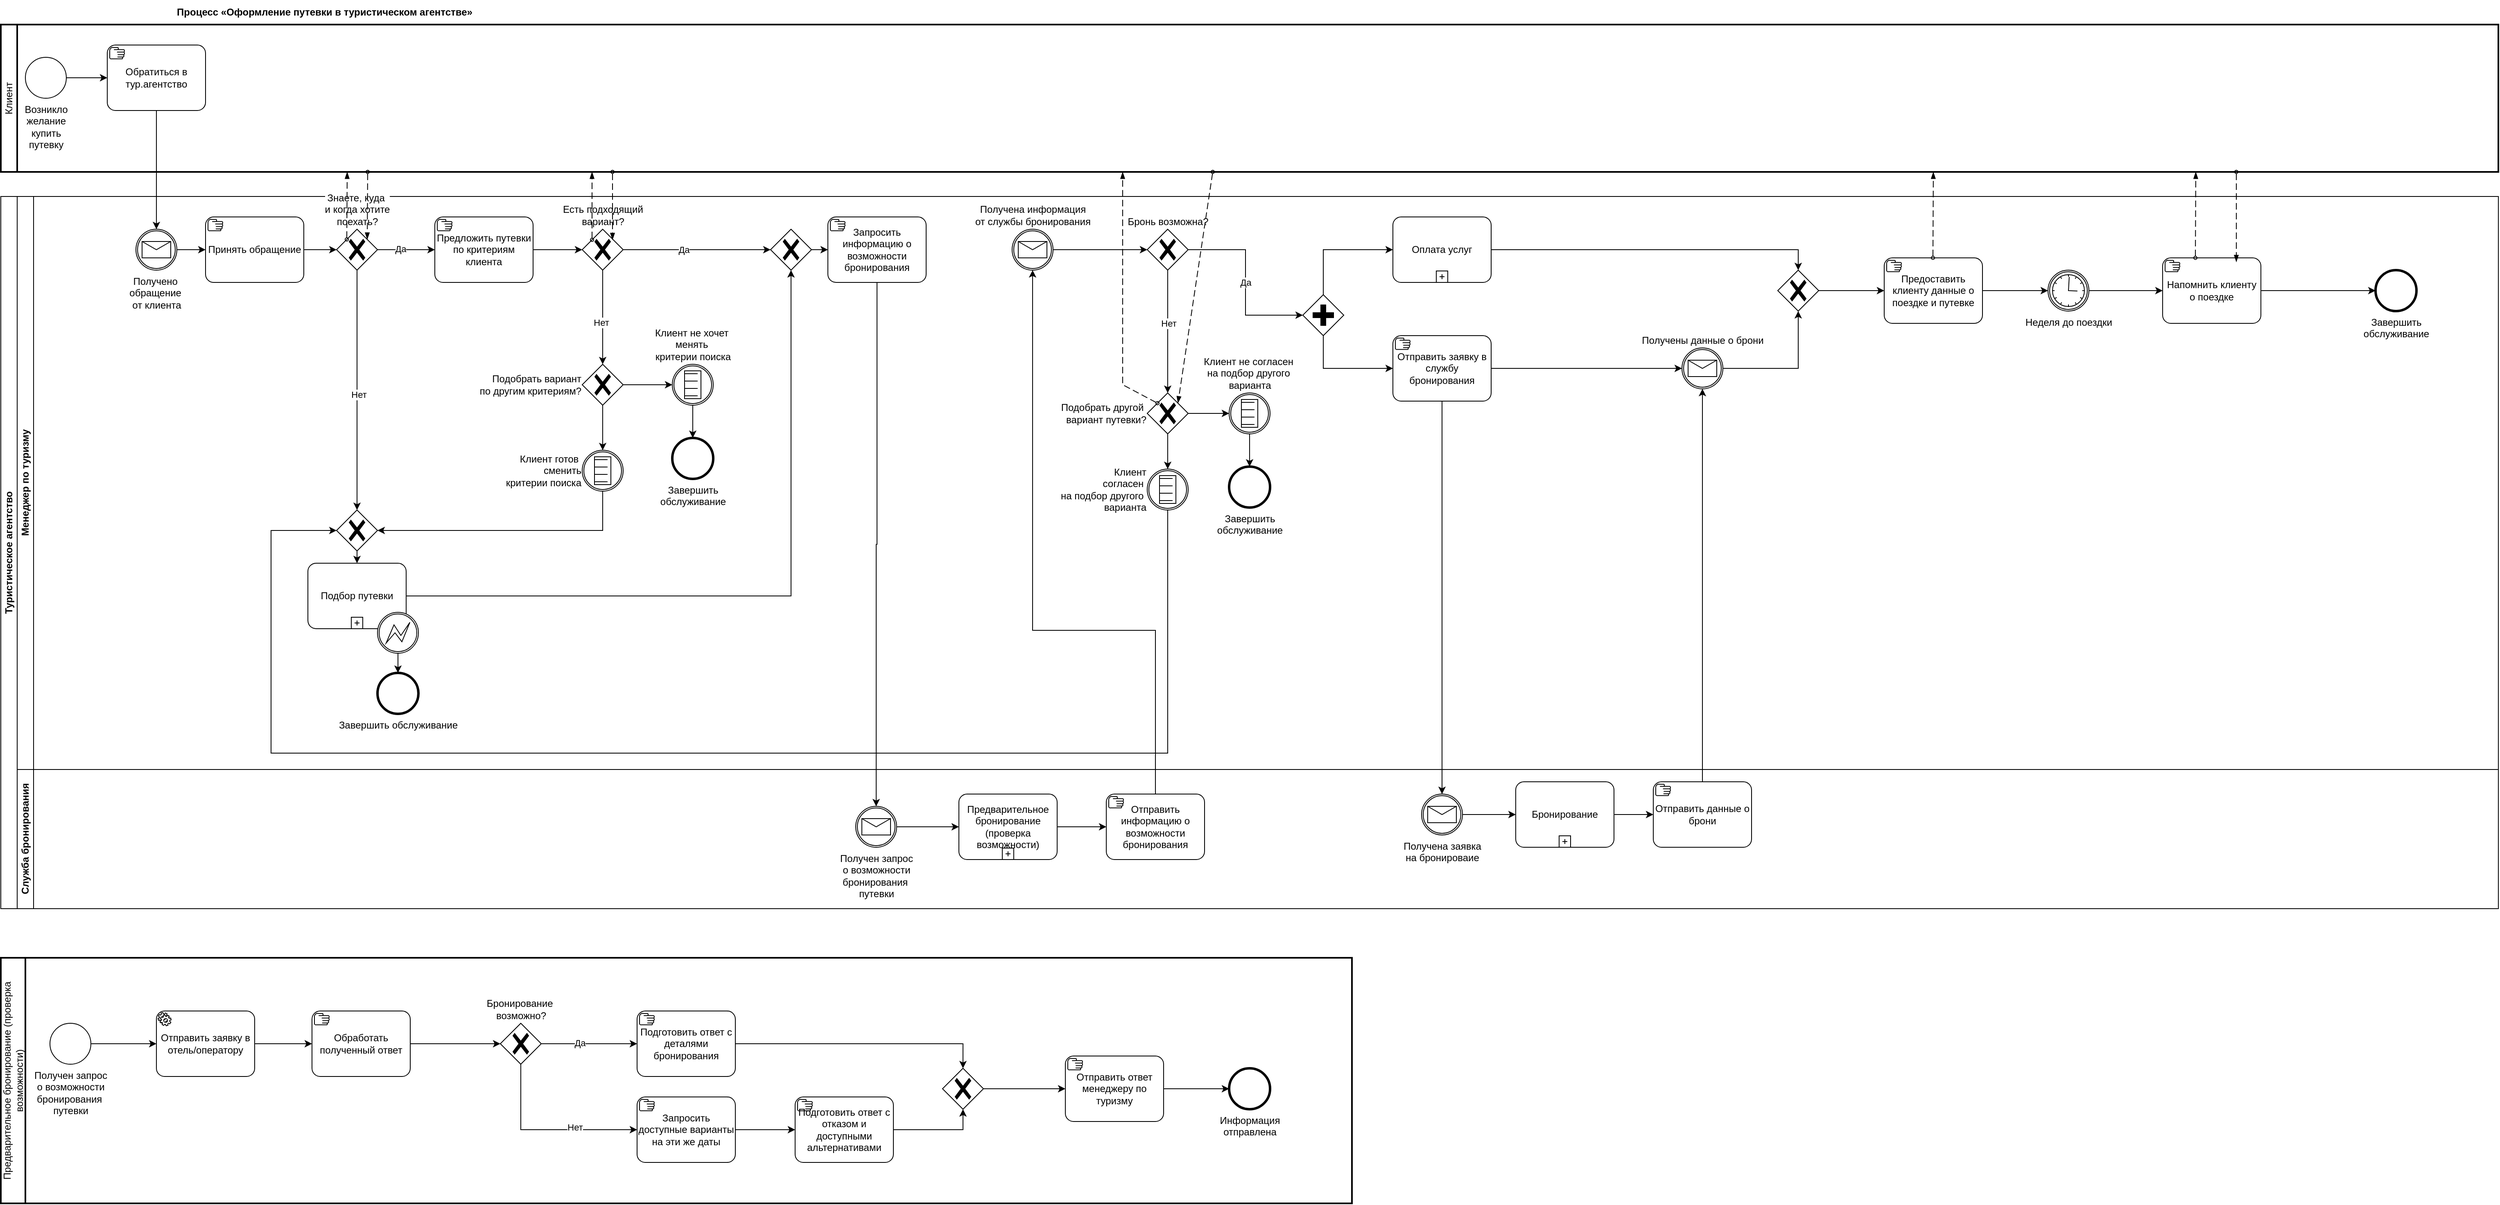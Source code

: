 <mxfile version="24.3.1" type="device" pages="2">
  <diagram name="Страница — 1" id="vcfcwYNNgLeEbnubUIPB">
    <mxGraphModel dx="1041" dy="604" grid="1" gridSize="10" guides="1" tooltips="1" connect="1" arrows="1" fold="1" page="1" pageScale="1" pageWidth="827" pageHeight="1169" math="0" shadow="0">
      <root>
        <mxCell id="0" />
        <mxCell id="1" parent="0" />
        <mxCell id="9lMD8ba5U0IozYzaYxOx-1" value="Клиент" style="swimlane;html=1;startSize=20;fontStyle=0;collapsible=0;horizontal=0;swimlaneLine=1;swimlaneFillColor=#ffffff;strokeWidth=2;whiteSpace=wrap;" parent="1" vertex="1">
          <mxGeometry x="50" y="30" width="3050" height="180" as="geometry" />
        </mxCell>
        <mxCell id="9lMD8ba5U0IozYzaYxOx-11" value="Возникло&lt;div&gt;желание&lt;/div&gt;&lt;div&gt;купить&lt;/div&gt;&lt;div&gt;путевку&lt;/div&gt;" style="points=[[0.145,0.145,0],[0.5,0,0],[0.855,0.145,0],[1,0.5,0],[0.855,0.855,0],[0.5,1,0],[0.145,0.855,0],[0,0.5,0]];shape=mxgraph.bpmn.event;html=1;verticalLabelPosition=bottom;labelBackgroundColor=#ffffff;verticalAlign=top;align=center;perimeter=ellipsePerimeter;outlineConnect=0;aspect=fixed;outline=standard;symbol=general;" parent="9lMD8ba5U0IozYzaYxOx-1" vertex="1">
          <mxGeometry x="30" y="40" width="50" height="50" as="geometry" />
        </mxCell>
        <mxCell id="9lMD8ba5U0IozYzaYxOx-12" value="Обратиться в тур.агентство" style="points=[[0.25,0,0],[0.5,0,0],[0.75,0,0],[1,0.25,0],[1,0.5,0],[1,0.75,0],[0.75,1,0],[0.5,1,0],[0.25,1,0],[0,0.75,0],[0,0.5,0],[0,0.25,0]];shape=mxgraph.bpmn.task;whiteSpace=wrap;rectStyle=rounded;size=10;html=1;container=1;expand=0;collapsible=0;taskMarker=manual;" parent="9lMD8ba5U0IozYzaYxOx-1" vertex="1">
          <mxGeometry x="130" y="25" width="120" height="80" as="geometry" />
        </mxCell>
        <mxCell id="9lMD8ba5U0IozYzaYxOx-13" style="edgeStyle=orthogonalEdgeStyle;rounded=0;orthogonalLoop=1;jettySize=auto;html=1;exitX=1;exitY=0.5;exitDx=0;exitDy=0;exitPerimeter=0;entryX=0;entryY=0.5;entryDx=0;entryDy=0;entryPerimeter=0;" parent="9lMD8ba5U0IozYzaYxOx-1" source="9lMD8ba5U0IozYzaYxOx-11" target="9lMD8ba5U0IozYzaYxOx-12" edge="1">
          <mxGeometry relative="1" as="geometry" />
        </mxCell>
        <mxCell id="9lMD8ba5U0IozYzaYxOx-2" value="&lt;b&gt;Процесс «Оформление путевки в туристическом агентстве»&lt;/b&gt;" style="text;html=1;align=center;verticalAlign=middle;resizable=0;points=[];autosize=1;strokeColor=none;fillColor=none;" parent="1" vertex="1">
          <mxGeometry x="250" width="390" height="30" as="geometry" />
        </mxCell>
        <mxCell id="9lMD8ba5U0IozYzaYxOx-7" value="Туристическое агентство" style="swimlane;html=1;childLayout=stackLayout;resizeParent=1;resizeParentMax=0;horizontal=0;startSize=20;horizontalStack=0;whiteSpace=wrap;" parent="1" vertex="1">
          <mxGeometry x="50" y="240" width="3050" height="870" as="geometry" />
        </mxCell>
        <mxCell id="9lMD8ba5U0IozYzaYxOx-8" value="Менеджер по туризму" style="swimlane;html=1;startSize=20;horizontal=0;" parent="9lMD8ba5U0IozYzaYxOx-7" vertex="1">
          <mxGeometry x="20" width="3030" height="700" as="geometry" />
        </mxCell>
        <mxCell id="9lMD8ba5U0IozYzaYxOx-18" style="edgeStyle=orthogonalEdgeStyle;rounded=0;orthogonalLoop=1;jettySize=auto;html=1;exitX=1;exitY=0.5;exitDx=0;exitDy=0;exitPerimeter=0;" parent="9lMD8ba5U0IozYzaYxOx-8" source="9lMD8ba5U0IozYzaYxOx-14" target="9lMD8ba5U0IozYzaYxOx-16" edge="1">
          <mxGeometry relative="1" as="geometry" />
        </mxCell>
        <mxCell id="9lMD8ba5U0IozYzaYxOx-14" value="Получено&amp;nbsp;&lt;div&gt;обращение&amp;nbsp;&lt;/div&gt;&lt;div&gt;от клиента&lt;/div&gt;" style="points=[[0.145,0.145,0],[0.5,0,0],[0.855,0.145,0],[1,0.5,0],[0.855,0.855,0],[0.5,1,0],[0.145,0.855,0],[0,0.5,0]];shape=mxgraph.bpmn.event;html=1;verticalLabelPosition=bottom;labelBackgroundColor=#ffffff;verticalAlign=top;align=center;perimeter=ellipsePerimeter;outlineConnect=0;aspect=fixed;outline=catching;symbol=message;" parent="9lMD8ba5U0IozYzaYxOx-8" vertex="1">
          <mxGeometry x="145" y="40" width="50" height="50" as="geometry" />
        </mxCell>
        <mxCell id="9lMD8ba5U0IozYzaYxOx-16" value="Принять обращение" style="points=[[0.25,0,0],[0.5,0,0],[0.75,0,0],[1,0.25,0],[1,0.5,0],[1,0.75,0],[0.75,1,0],[0.5,1,0],[0.25,1,0],[0,0.75,0],[0,0.5,0],[0,0.25,0]];shape=mxgraph.bpmn.task;whiteSpace=wrap;rectStyle=rounded;size=10;html=1;container=1;expand=0;collapsible=0;taskMarker=manual;" parent="9lMD8ba5U0IozYzaYxOx-8" vertex="1">
          <mxGeometry x="230" y="25" width="120" height="80" as="geometry" />
        </mxCell>
        <mxCell id="PJ0kJTCqUEVVYsU4-MdF-2" style="edgeStyle=orthogonalEdgeStyle;rounded=0;orthogonalLoop=1;jettySize=auto;html=1;exitX=1;exitY=0.5;exitDx=0;exitDy=0;exitPerimeter=0;" parent="9lMD8ba5U0IozYzaYxOx-8" source="9lMD8ba5U0IozYzaYxOx-19" target="PJ0kJTCqUEVVYsU4-MdF-1" edge="1">
          <mxGeometry relative="1" as="geometry" />
        </mxCell>
        <mxCell id="PJ0kJTCqUEVVYsU4-MdF-3" value="Да" style="edgeLabel;html=1;align=center;verticalAlign=middle;resizable=0;points=[];" parent="PJ0kJTCqUEVVYsU4-MdF-2" vertex="1" connectable="0">
          <mxGeometry x="-0.203" y="1" relative="1" as="geometry">
            <mxPoint as="offset" />
          </mxGeometry>
        </mxCell>
        <mxCell id="9lMD8ba5U0IozYzaYxOx-19" value="Знаете, куда&amp;nbsp;&lt;div&gt;и когда хотите&lt;div&gt;поехать?&lt;/div&gt;&lt;/div&gt;" style="points=[[0.25,0.25,0],[0.5,0,0],[0.75,0.25,0],[1,0.5,0],[0.75,0.75,0],[0.5,1,0],[0.25,0.75,0],[0,0.5,0]];shape=mxgraph.bpmn.gateway2;html=1;verticalLabelPosition=top;labelBackgroundColor=#ffffff;verticalAlign=bottom;align=center;perimeter=rhombusPerimeter;outlineConnect=0;outline=none;symbol=none;gwType=exclusive;labelPosition=center;" parent="9lMD8ba5U0IozYzaYxOx-8" vertex="1">
          <mxGeometry x="390" y="40" width="50" height="50" as="geometry" />
        </mxCell>
        <mxCell id="9lMD8ba5U0IozYzaYxOx-20" style="edgeStyle=orthogonalEdgeStyle;rounded=0;orthogonalLoop=1;jettySize=auto;html=1;exitX=1;exitY=0.5;exitDx=0;exitDy=0;exitPerimeter=0;entryX=0;entryY=0.5;entryDx=0;entryDy=0;entryPerimeter=0;" parent="9lMD8ba5U0IozYzaYxOx-8" source="9lMD8ba5U0IozYzaYxOx-16" target="9lMD8ba5U0IozYzaYxOx-19" edge="1">
          <mxGeometry relative="1" as="geometry" />
        </mxCell>
        <mxCell id="PJ0kJTCqUEVVYsU4-MdF-1" value="&lt;div&gt;&lt;span style=&quot;background-color: initial;&quot;&gt;Предложить путевки по критериям клиента&lt;/span&gt;&lt;br&gt;&lt;/div&gt;" style="points=[[0.25,0,0],[0.5,0,0],[0.75,0,0],[1,0.25,0],[1,0.5,0],[1,0.75,0],[0.75,1,0],[0.5,1,0],[0.25,1,0],[0,0.75,0],[0,0.5,0],[0,0.25,0]];shape=mxgraph.bpmn.task;whiteSpace=wrap;rectStyle=rounded;size=10;html=1;container=1;expand=0;collapsible=0;taskMarker=manual;" parent="9lMD8ba5U0IozYzaYxOx-8" vertex="1">
          <mxGeometry x="510" y="25" width="120" height="80" as="geometry" />
        </mxCell>
        <mxCell id="PJ0kJTCqUEVVYsU4-MdF-5" value="Есть подходящий&lt;div&gt;вариант?&lt;/div&gt;" style="points=[[0.25,0.25,0],[0.5,0,0],[0.75,0.25,0],[1,0.5,0],[0.75,0.75,0],[0.5,1,0],[0.25,0.75,0],[0,0.5,0]];shape=mxgraph.bpmn.gateway2;html=1;verticalLabelPosition=top;labelBackgroundColor=#ffffff;verticalAlign=bottom;align=center;perimeter=rhombusPerimeter;outlineConnect=0;outline=none;symbol=none;gwType=exclusive;labelPosition=center;" parent="9lMD8ba5U0IozYzaYxOx-8" vertex="1">
          <mxGeometry x="690" y="40" width="50" height="50" as="geometry" />
        </mxCell>
        <mxCell id="PJ0kJTCqUEVVYsU4-MdF-6" style="edgeStyle=orthogonalEdgeStyle;rounded=0;orthogonalLoop=1;jettySize=auto;html=1;exitX=1;exitY=0.5;exitDx=0;exitDy=0;exitPerimeter=0;entryX=0;entryY=0.5;entryDx=0;entryDy=0;entryPerimeter=0;" parent="9lMD8ba5U0IozYzaYxOx-8" source="PJ0kJTCqUEVVYsU4-MdF-1" target="PJ0kJTCqUEVVYsU4-MdF-5" edge="1">
          <mxGeometry relative="1" as="geometry" />
        </mxCell>
        <mxCell id="PJ0kJTCqUEVVYsU4-MdF-8" style="edgeStyle=orthogonalEdgeStyle;rounded=0;orthogonalLoop=1;jettySize=auto;html=1;exitX=0.5;exitY=1;exitDx=0;exitDy=0;exitPerimeter=0;entryX=0.5;entryY=0;entryDx=0;entryDy=0;entryPerimeter=0;" parent="9lMD8ba5U0IozYzaYxOx-8" source="9lMD8ba5U0IozYzaYxOx-19" target="PJ0kJTCqUEVVYsU4-MdF-40" edge="1">
          <mxGeometry relative="1" as="geometry">
            <mxPoint x="415" y="190" as="targetPoint" />
          </mxGeometry>
        </mxCell>
        <mxCell id="PJ0kJTCqUEVVYsU4-MdF-9" value="Нет" style="edgeLabel;html=1;align=center;verticalAlign=middle;resizable=0;points=[];" parent="PJ0kJTCqUEVVYsU4-MdF-8" vertex="1" connectable="0">
          <mxGeometry x="0.035" y="2" relative="1" as="geometry">
            <mxPoint as="offset" />
          </mxGeometry>
        </mxCell>
        <mxCell id="PJ0kJTCqUEVVYsU4-MdF-10" value="Подбор путевки" style="points=[[0.25,0,0],[0.5,0,0],[0.75,0,0],[1,0.25,0],[1,0.5,0],[1,0.75,0],[0.75,1,0],[0.5,1,0],[0.25,1,0],[0,0.75,0],[0,0.5,0],[0,0.25,0]];shape=mxgraph.bpmn.task;whiteSpace=wrap;rectStyle=rounded;size=10;html=1;container=1;expand=0;collapsible=0;taskMarker=abstract;isLoopSub=1;" parent="9lMD8ba5U0IozYzaYxOx-8" vertex="1">
          <mxGeometry x="355" y="448" width="120" height="80" as="geometry" />
        </mxCell>
        <mxCell id="PJ0kJTCqUEVVYsU4-MdF-11" value="" style="points=[[0.145,0.145,0],[0.5,0,0],[0.855,0.145,0],[1,0.5,0],[0.855,0.855,0],[0.5,1,0],[0.145,0.855,0],[0,0.5,0]];shape=mxgraph.bpmn.event;html=1;verticalLabelPosition=bottom;labelBackgroundColor=#ffffff;verticalAlign=top;align=center;perimeter=ellipsePerimeter;outlineConnect=0;aspect=fixed;outline=boundInt;symbol=error;" parent="PJ0kJTCqUEVVYsU4-MdF-10" vertex="1">
          <mxGeometry x="85" y="60" width="50" height="50" as="geometry" />
        </mxCell>
        <mxCell id="PJ0kJTCqUEVVYsU4-MdF-12" value="Завершить обслуживание" style="points=[[0.145,0.145,0],[0.5,0,0],[0.855,0.145,0],[1,0.5,0],[0.855,0.855,0],[0.5,1,0],[0.145,0.855,0],[0,0.5,0]];shape=mxgraph.bpmn.event;html=1;verticalLabelPosition=bottom;labelBackgroundColor=#ffffff;verticalAlign=top;align=center;perimeter=ellipsePerimeter;outlineConnect=0;aspect=fixed;outline=end;symbol=terminate2;" parent="9lMD8ba5U0IozYzaYxOx-8" vertex="1">
          <mxGeometry x="440" y="582" width="50" height="50" as="geometry" />
        </mxCell>
        <mxCell id="PJ0kJTCqUEVVYsU4-MdF-13" style="edgeStyle=orthogonalEdgeStyle;rounded=0;orthogonalLoop=1;jettySize=auto;html=1;exitX=0.5;exitY=1;exitDx=0;exitDy=0;exitPerimeter=0;entryX=0.5;entryY=0;entryDx=0;entryDy=0;entryPerimeter=0;" parent="9lMD8ba5U0IozYzaYxOx-8" source="PJ0kJTCqUEVVYsU4-MdF-11" target="PJ0kJTCqUEVVYsU4-MdF-12" edge="1">
          <mxGeometry relative="1" as="geometry" />
        </mxCell>
        <mxCell id="PJ0kJTCqUEVVYsU4-MdF-14" value="&lt;div&gt;&lt;span style=&quot;background-color: initial;&quot;&gt;Запросить информацию о возможности бронирования&lt;/span&gt;&lt;br&gt;&lt;/div&gt;" style="points=[[0.25,0,0],[0.5,0,0],[0.75,0,0],[1,0.25,0],[1,0.5,0],[1,0.75,0],[0.75,1,0],[0.5,1,0],[0.25,1,0],[0,0.75,0],[0,0.5,0],[0,0.25,0]];shape=mxgraph.bpmn.task;whiteSpace=wrap;rectStyle=rounded;size=10;html=1;container=1;expand=0;collapsible=0;taskMarker=manual;" parent="9lMD8ba5U0IozYzaYxOx-8" vertex="1">
          <mxGeometry x="990" y="25" width="120" height="80" as="geometry" />
        </mxCell>
        <mxCell id="PJ0kJTCqUEVVYsU4-MdF-15" style="edgeStyle=orthogonalEdgeStyle;rounded=0;orthogonalLoop=1;jettySize=auto;html=1;exitX=1;exitY=0.5;exitDx=0;exitDy=0;exitPerimeter=0;entryX=0;entryY=0.5;entryDx=0;entryDy=0;entryPerimeter=0;" parent="9lMD8ba5U0IozYzaYxOx-8" source="PJ0kJTCqUEVVYsU4-MdF-5" target="PJ0kJTCqUEVVYsU4-MdF-45" edge="1">
          <mxGeometry relative="1" as="geometry" />
        </mxCell>
        <mxCell id="PJ0kJTCqUEVVYsU4-MdF-16" value="Да" style="edgeLabel;html=1;align=center;verticalAlign=middle;resizable=0;points=[];" parent="PJ0kJTCqUEVVYsU4-MdF-15" vertex="1" connectable="0">
          <mxGeometry x="-0.184" relative="1" as="geometry">
            <mxPoint as="offset" />
          </mxGeometry>
        </mxCell>
        <mxCell id="PJ0kJTCqUEVVYsU4-MdF-26" value="Получена информация&lt;div&gt;от службы бронирования&lt;/div&gt;" style="points=[[0.145,0.145,0],[0.5,0,0],[0.855,0.145,0],[1,0.5,0],[0.855,0.855,0],[0.5,1,0],[0.145,0.855,0],[0,0.5,0]];shape=mxgraph.bpmn.event;html=1;verticalLabelPosition=top;labelBackgroundColor=#ffffff;verticalAlign=bottom;align=center;perimeter=ellipsePerimeter;outlineConnect=0;aspect=fixed;outline=catching;symbol=message;labelPosition=center;" parent="9lMD8ba5U0IozYzaYxOx-8" vertex="1">
          <mxGeometry x="1215" y="40" width="50" height="50" as="geometry" />
        </mxCell>
        <mxCell id="PJ0kJTCqUEVVYsU4-MdF-28" value="Подобрать вариант&lt;div&gt;по другим критериям?&lt;/div&gt;" style="points=[[0.25,0.25,0],[0.5,0,0],[0.75,0.25,0],[1,0.5,0],[0.75,0.75,0],[0.5,1,0],[0.25,0.75,0],[0,0.5,0]];shape=mxgraph.bpmn.gateway2;html=1;verticalLabelPosition=middle;labelBackgroundColor=#ffffff;verticalAlign=middle;align=right;perimeter=rhombusPerimeter;outlineConnect=0;outline=none;symbol=none;gwType=exclusive;labelPosition=left;" parent="9lMD8ba5U0IozYzaYxOx-8" vertex="1">
          <mxGeometry x="690" y="205" width="50" height="50" as="geometry" />
        </mxCell>
        <mxCell id="PJ0kJTCqUEVVYsU4-MdF-29" style="edgeStyle=orthogonalEdgeStyle;rounded=0;orthogonalLoop=1;jettySize=auto;html=1;exitX=0.5;exitY=1;exitDx=0;exitDy=0;exitPerimeter=0;entryX=0.5;entryY=0;entryDx=0;entryDy=0;entryPerimeter=0;" parent="9lMD8ba5U0IozYzaYxOx-8" source="PJ0kJTCqUEVVYsU4-MdF-5" target="PJ0kJTCqUEVVYsU4-MdF-28" edge="1">
          <mxGeometry relative="1" as="geometry" />
        </mxCell>
        <mxCell id="PJ0kJTCqUEVVYsU4-MdF-37" value="Нет" style="edgeLabel;html=1;align=center;verticalAlign=middle;resizable=0;points=[];" parent="PJ0kJTCqUEVVYsU4-MdF-29" vertex="1" connectable="0">
          <mxGeometry x="0.11" y="-2" relative="1" as="geometry">
            <mxPoint as="offset" />
          </mxGeometry>
        </mxCell>
        <mxCell id="PJ0kJTCqUEVVYsU4-MdF-30" value="Клиент не хочет&amp;nbsp;&lt;div&gt;менять&amp;nbsp;&lt;/div&gt;&lt;div&gt;критерии поиска&lt;/div&gt;" style="points=[[0.145,0.145,0],[0.5,0,0],[0.855,0.145,0],[1,0.5,0],[0.855,0.855,0],[0.5,1,0],[0.145,0.855,0],[0,0.5,0]];shape=mxgraph.bpmn.event;html=1;verticalLabelPosition=top;labelBackgroundColor=#ffffff;verticalAlign=bottom;align=center;perimeter=ellipsePerimeter;outlineConnect=0;aspect=fixed;outline=catching;symbol=conditional;labelPosition=center;" parent="9lMD8ba5U0IozYzaYxOx-8" vertex="1">
          <mxGeometry x="800" y="205" width="50" height="50" as="geometry" />
        </mxCell>
        <mxCell id="PJ0kJTCqUEVVYsU4-MdF-31" style="edgeStyle=orthogonalEdgeStyle;rounded=0;orthogonalLoop=1;jettySize=auto;html=1;exitX=1;exitY=0.5;exitDx=0;exitDy=0;exitPerimeter=0;entryX=0;entryY=0.5;entryDx=0;entryDy=0;entryPerimeter=0;" parent="9lMD8ba5U0IozYzaYxOx-8" source="PJ0kJTCqUEVVYsU4-MdF-28" target="PJ0kJTCqUEVVYsU4-MdF-30" edge="1">
          <mxGeometry relative="1" as="geometry" />
        </mxCell>
        <mxCell id="PJ0kJTCqUEVVYsU4-MdF-32" value="Завершить&lt;div&gt;обслуживание&lt;/div&gt;" style="points=[[0.145,0.145,0],[0.5,0,0],[0.855,0.145,0],[1,0.5,0],[0.855,0.855,0],[0.5,1,0],[0.145,0.855,0],[0,0.5,0]];shape=mxgraph.bpmn.event;html=1;verticalLabelPosition=bottom;labelBackgroundColor=#ffffff;verticalAlign=top;align=center;perimeter=ellipsePerimeter;outlineConnect=0;aspect=fixed;outline=end;symbol=terminate2;" parent="9lMD8ba5U0IozYzaYxOx-8" vertex="1">
          <mxGeometry x="800" y="295" width="50" height="50" as="geometry" />
        </mxCell>
        <mxCell id="PJ0kJTCqUEVVYsU4-MdF-33" style="edgeStyle=orthogonalEdgeStyle;rounded=0;orthogonalLoop=1;jettySize=auto;html=1;exitX=0.5;exitY=1;exitDx=0;exitDy=0;exitPerimeter=0;entryX=0.5;entryY=0;entryDx=0;entryDy=0;entryPerimeter=0;" parent="9lMD8ba5U0IozYzaYxOx-8" source="PJ0kJTCqUEVVYsU4-MdF-30" target="PJ0kJTCqUEVVYsU4-MdF-32" edge="1">
          <mxGeometry relative="1" as="geometry" />
        </mxCell>
        <mxCell id="PJ0kJTCqUEVVYsU4-MdF-36" value="Клиент готов&amp;nbsp;&lt;div&gt;сменить&lt;br&gt;&lt;div&gt;критерии поиска&lt;/div&gt;&lt;/div&gt;" style="points=[[0.145,0.145,0],[0.5,0,0],[0.855,0.145,0],[1,0.5,0],[0.855,0.855,0],[0.5,1,0],[0.145,0.855,0],[0,0.5,0]];shape=mxgraph.bpmn.event;html=1;verticalLabelPosition=middle;labelBackgroundColor=#ffffff;verticalAlign=middle;align=right;perimeter=ellipsePerimeter;outlineConnect=0;aspect=fixed;outline=catching;symbol=conditional;labelPosition=left;" parent="9lMD8ba5U0IozYzaYxOx-8" vertex="1">
          <mxGeometry x="690" y="310" width="50" height="50" as="geometry" />
        </mxCell>
        <mxCell id="PJ0kJTCqUEVVYsU4-MdF-38" style="edgeStyle=orthogonalEdgeStyle;rounded=0;orthogonalLoop=1;jettySize=auto;html=1;exitX=0.5;exitY=1;exitDx=0;exitDy=0;exitPerimeter=0;entryX=0.5;entryY=0;entryDx=0;entryDy=0;entryPerimeter=0;" parent="9lMD8ba5U0IozYzaYxOx-8" source="PJ0kJTCqUEVVYsU4-MdF-28" target="PJ0kJTCqUEVVYsU4-MdF-36" edge="1">
          <mxGeometry relative="1" as="geometry" />
        </mxCell>
        <mxCell id="PJ0kJTCqUEVVYsU4-MdF-40" value="" style="points=[[0.25,0.25,0],[0.5,0,0],[0.75,0.25,0],[1,0.5,0],[0.75,0.75,0],[0.5,1,0],[0.25,0.75,0],[0,0.5,0]];shape=mxgraph.bpmn.gateway2;html=1;verticalLabelPosition=top;labelBackgroundColor=#ffffff;verticalAlign=bottom;align=center;perimeter=rhombusPerimeter;outlineConnect=0;outline=none;symbol=none;gwType=exclusive;labelPosition=center;" parent="9lMD8ba5U0IozYzaYxOx-8" vertex="1">
          <mxGeometry x="390" y="383" width="50" height="50" as="geometry" />
        </mxCell>
        <mxCell id="PJ0kJTCqUEVVYsU4-MdF-43" style="edgeStyle=orthogonalEdgeStyle;rounded=0;orthogonalLoop=1;jettySize=auto;html=1;exitX=0.5;exitY=1;exitDx=0;exitDy=0;exitPerimeter=0;entryX=0.5;entryY=0;entryDx=0;entryDy=0;entryPerimeter=0;" parent="9lMD8ba5U0IozYzaYxOx-8" source="PJ0kJTCqUEVVYsU4-MdF-40" target="PJ0kJTCqUEVVYsU4-MdF-10" edge="1">
          <mxGeometry relative="1" as="geometry" />
        </mxCell>
        <mxCell id="PJ0kJTCqUEVVYsU4-MdF-44" style="edgeStyle=orthogonalEdgeStyle;rounded=0;orthogonalLoop=1;jettySize=auto;html=1;exitX=0.5;exitY=1;exitDx=0;exitDy=0;exitPerimeter=0;entryX=1;entryY=0.5;entryDx=0;entryDy=0;entryPerimeter=0;" parent="9lMD8ba5U0IozYzaYxOx-8" source="PJ0kJTCqUEVVYsU4-MdF-36" target="PJ0kJTCqUEVVYsU4-MdF-40" edge="1">
          <mxGeometry relative="1" as="geometry" />
        </mxCell>
        <mxCell id="PJ0kJTCqUEVVYsU4-MdF-45" value="" style="points=[[0.25,0.25,0],[0.5,0,0],[0.75,0.25,0],[1,0.5,0],[0.75,0.75,0],[0.5,1,0],[0.25,0.75,0],[0,0.5,0]];shape=mxgraph.bpmn.gateway2;html=1;verticalLabelPosition=top;labelBackgroundColor=#ffffff;verticalAlign=bottom;align=center;perimeter=rhombusPerimeter;outlineConnect=0;outline=none;symbol=none;gwType=exclusive;labelPosition=center;" parent="9lMD8ba5U0IozYzaYxOx-8" vertex="1">
          <mxGeometry x="920" y="40" width="50" height="50" as="geometry" />
        </mxCell>
        <mxCell id="PJ0kJTCqUEVVYsU4-MdF-46" style="edgeStyle=orthogonalEdgeStyle;rounded=0;orthogonalLoop=1;jettySize=auto;html=1;exitX=1;exitY=0.5;exitDx=0;exitDy=0;exitPerimeter=0;entryX=0;entryY=0.5;entryDx=0;entryDy=0;entryPerimeter=0;" parent="9lMD8ba5U0IozYzaYxOx-8" source="PJ0kJTCqUEVVYsU4-MdF-45" target="PJ0kJTCqUEVVYsU4-MdF-14" edge="1">
          <mxGeometry relative="1" as="geometry" />
        </mxCell>
        <mxCell id="PJ0kJTCqUEVVYsU4-MdF-47" style="edgeStyle=orthogonalEdgeStyle;rounded=0;orthogonalLoop=1;jettySize=auto;html=1;exitX=1;exitY=0.5;exitDx=0;exitDy=0;exitPerimeter=0;entryX=0.5;entryY=1;entryDx=0;entryDy=0;entryPerimeter=0;" parent="9lMD8ba5U0IozYzaYxOx-8" source="PJ0kJTCqUEVVYsU4-MdF-10" target="PJ0kJTCqUEVVYsU4-MdF-45" edge="1">
          <mxGeometry relative="1" as="geometry" />
        </mxCell>
        <mxCell id="zPhImzooVI-DvbAVHhCg-1" value="Бронь возможна?" style="points=[[0.25,0.25,0],[0.5,0,0],[0.75,0.25,0],[1,0.5,0],[0.75,0.75,0],[0.5,1,0],[0.25,0.75,0],[0,0.5,0]];shape=mxgraph.bpmn.gateway2;html=1;verticalLabelPosition=top;labelBackgroundColor=#ffffff;verticalAlign=bottom;align=center;perimeter=rhombusPerimeter;outlineConnect=0;outline=none;symbol=none;gwType=exclusive;labelPosition=center;" vertex="1" parent="9lMD8ba5U0IozYzaYxOx-8">
          <mxGeometry x="1380" y="40" width="50" height="50" as="geometry" />
        </mxCell>
        <mxCell id="zPhImzooVI-DvbAVHhCg-2" style="edgeStyle=orthogonalEdgeStyle;rounded=0;orthogonalLoop=1;jettySize=auto;html=1;exitX=1;exitY=0.5;exitDx=0;exitDy=0;exitPerimeter=0;entryX=0;entryY=0.5;entryDx=0;entryDy=0;entryPerimeter=0;" edge="1" parent="9lMD8ba5U0IozYzaYxOx-8" source="PJ0kJTCqUEVVYsU4-MdF-26" target="zPhImzooVI-DvbAVHhCg-1">
          <mxGeometry relative="1" as="geometry" />
        </mxCell>
        <mxCell id="zPhImzooVI-DvbAVHhCg-3" value="" style="points=[[0.25,0.25,0],[0.5,0,0],[0.75,0.25,0],[1,0.5,0],[0.75,0.75,0],[0.5,1,0],[0.25,0.75,0],[0,0.5,0]];shape=mxgraph.bpmn.gateway2;html=1;verticalLabelPosition=bottom;labelBackgroundColor=#ffffff;verticalAlign=top;align=center;perimeter=rhombusPerimeter;outlineConnect=0;outline=none;symbol=none;gwType=parallel;" vertex="1" parent="9lMD8ba5U0IozYzaYxOx-8">
          <mxGeometry x="1570" y="120" width="50" height="50" as="geometry" />
        </mxCell>
        <mxCell id="zPhImzooVI-DvbAVHhCg-4" value="Да" style="edgeStyle=orthogonalEdgeStyle;rounded=0;orthogonalLoop=1;jettySize=auto;html=1;exitX=1;exitY=0.5;exitDx=0;exitDy=0;exitPerimeter=0;entryX=0;entryY=0.5;entryDx=0;entryDy=0;entryPerimeter=0;" edge="1" parent="9lMD8ba5U0IozYzaYxOx-8" source="zPhImzooVI-DvbAVHhCg-1" target="zPhImzooVI-DvbAVHhCg-3">
          <mxGeometry relative="1" as="geometry" />
        </mxCell>
        <mxCell id="zPhImzooVI-DvbAVHhCg-5" value="Оплата услуг" style="points=[[0.25,0,0],[0.5,0,0],[0.75,0,0],[1,0.25,0],[1,0.5,0],[1,0.75,0],[0.75,1,0],[0.5,1,0],[0.25,1,0],[0,0.75,0],[0,0.5,0],[0,0.25,0]];shape=mxgraph.bpmn.task;whiteSpace=wrap;rectStyle=rounded;size=10;html=1;container=1;expand=0;collapsible=0;taskMarker=abstract;isLoopSub=1;" vertex="1" parent="9lMD8ba5U0IozYzaYxOx-8">
          <mxGeometry x="1680" y="25" width="120" height="80" as="geometry" />
        </mxCell>
        <mxCell id="zPhImzooVI-DvbAVHhCg-7" style="edgeStyle=orthogonalEdgeStyle;rounded=0;orthogonalLoop=1;jettySize=auto;html=1;exitX=0.5;exitY=0;exitDx=0;exitDy=0;exitPerimeter=0;entryX=0;entryY=0.5;entryDx=0;entryDy=0;entryPerimeter=0;" edge="1" parent="9lMD8ba5U0IozYzaYxOx-8" source="zPhImzooVI-DvbAVHhCg-3" target="zPhImzooVI-DvbAVHhCg-5">
          <mxGeometry relative="1" as="geometry" />
        </mxCell>
        <mxCell id="zPhImzooVI-DvbAVHhCg-8" value="Отправить заявку в службу бронирования" style="points=[[0.25,0,0],[0.5,0,0],[0.75,0,0],[1,0.25,0],[1,0.5,0],[1,0.75,0],[0.75,1,0],[0.5,1,0],[0.25,1,0],[0,0.75,0],[0,0.5,0],[0,0.25,0]];shape=mxgraph.bpmn.task;whiteSpace=wrap;rectStyle=rounded;size=10;html=1;container=1;expand=0;collapsible=0;taskMarker=manual;" vertex="1" parent="9lMD8ba5U0IozYzaYxOx-8">
          <mxGeometry x="1680" y="170" width="120" height="80" as="geometry" />
        </mxCell>
        <mxCell id="zPhImzooVI-DvbAVHhCg-9" style="edgeStyle=orthogonalEdgeStyle;rounded=0;orthogonalLoop=1;jettySize=auto;html=1;exitX=0.5;exitY=1;exitDx=0;exitDy=0;exitPerimeter=0;entryX=0;entryY=0.5;entryDx=0;entryDy=0;entryPerimeter=0;" edge="1" parent="9lMD8ba5U0IozYzaYxOx-8" source="zPhImzooVI-DvbAVHhCg-3" target="zPhImzooVI-DvbAVHhCg-8">
          <mxGeometry relative="1" as="geometry" />
        </mxCell>
        <mxCell id="zPhImzooVI-DvbAVHhCg-16" value="Получены данные о брони" style="points=[[0.145,0.145,0],[0.5,0,0],[0.855,0.145,0],[1,0.5,0],[0.855,0.855,0],[0.5,1,0],[0.145,0.855,0],[0,0.5,0]];shape=mxgraph.bpmn.event;html=1;verticalLabelPosition=top;labelBackgroundColor=#ffffff;verticalAlign=bottom;align=center;perimeter=ellipsePerimeter;outlineConnect=0;aspect=fixed;outline=catching;symbol=message;labelPosition=center;" vertex="1" parent="9lMD8ba5U0IozYzaYxOx-8">
          <mxGeometry x="2033" y="185" width="50" height="50" as="geometry" />
        </mxCell>
        <mxCell id="zPhImzooVI-DvbAVHhCg-18" style="edgeStyle=orthogonalEdgeStyle;rounded=0;orthogonalLoop=1;jettySize=auto;html=1;exitX=1;exitY=0.5;exitDx=0;exitDy=0;exitPerimeter=0;entryX=0;entryY=0.5;entryDx=0;entryDy=0;entryPerimeter=0;" edge="1" parent="9lMD8ba5U0IozYzaYxOx-8" source="zPhImzooVI-DvbAVHhCg-8" target="zPhImzooVI-DvbAVHhCg-16">
          <mxGeometry relative="1" as="geometry" />
        </mxCell>
        <mxCell id="zPhImzooVI-DvbAVHhCg-19" value="" style="points=[[0.25,0.25,0],[0.5,0,0],[0.75,0.25,0],[1,0.5,0],[0.75,0.75,0],[0.5,1,0],[0.25,0.75,0],[0,0.5,0]];shape=mxgraph.bpmn.gateway2;html=1;verticalLabelPosition=top;labelBackgroundColor=#ffffff;verticalAlign=bottom;align=center;perimeter=rhombusPerimeter;outlineConnect=0;outline=none;symbol=none;gwType=exclusive;labelPosition=center;" vertex="1" parent="9lMD8ba5U0IozYzaYxOx-8">
          <mxGeometry x="2150" y="90" width="50" height="50" as="geometry" />
        </mxCell>
        <mxCell id="zPhImzooVI-DvbAVHhCg-20" style="edgeStyle=orthogonalEdgeStyle;rounded=0;orthogonalLoop=1;jettySize=auto;html=1;exitX=1;exitY=0.5;exitDx=0;exitDy=0;exitPerimeter=0;entryX=0.5;entryY=0;entryDx=0;entryDy=0;entryPerimeter=0;" edge="1" parent="9lMD8ba5U0IozYzaYxOx-8" source="zPhImzooVI-DvbAVHhCg-5" target="zPhImzooVI-DvbAVHhCg-19">
          <mxGeometry relative="1" as="geometry" />
        </mxCell>
        <mxCell id="zPhImzooVI-DvbAVHhCg-21" style="edgeStyle=orthogonalEdgeStyle;rounded=0;orthogonalLoop=1;jettySize=auto;html=1;exitX=1;exitY=0.5;exitDx=0;exitDy=0;exitPerimeter=0;entryX=0.5;entryY=1;entryDx=0;entryDy=0;entryPerimeter=0;" edge="1" parent="9lMD8ba5U0IozYzaYxOx-8" source="zPhImzooVI-DvbAVHhCg-16" target="zPhImzooVI-DvbAVHhCg-19">
          <mxGeometry relative="1" as="geometry" />
        </mxCell>
        <mxCell id="zPhImzooVI-DvbAVHhCg-22" value="Предоставить клиенту данные о поездке и путевке" style="points=[[0.25,0,0],[0.5,0,0],[0.75,0,0],[1,0.25,0],[1,0.5,0],[1,0.75,0],[0.75,1,0],[0.5,1,0],[0.25,1,0],[0,0.75,0],[0,0.5,0],[0,0.25,0]];shape=mxgraph.bpmn.task;whiteSpace=wrap;rectStyle=rounded;size=10;html=1;container=1;expand=0;collapsible=0;taskMarker=manual;" vertex="1" parent="9lMD8ba5U0IozYzaYxOx-8">
          <mxGeometry x="2280" y="75" width="120" height="80" as="geometry" />
        </mxCell>
        <mxCell id="zPhImzooVI-DvbAVHhCg-23" style="edgeStyle=orthogonalEdgeStyle;rounded=0;orthogonalLoop=1;jettySize=auto;html=1;exitX=1;exitY=0.5;exitDx=0;exitDy=0;exitPerimeter=0;entryX=0;entryY=0.5;entryDx=0;entryDy=0;entryPerimeter=0;" edge="1" parent="9lMD8ba5U0IozYzaYxOx-8" source="zPhImzooVI-DvbAVHhCg-19" target="zPhImzooVI-DvbAVHhCg-22">
          <mxGeometry relative="1" as="geometry" />
        </mxCell>
        <mxCell id="zPhImzooVI-DvbAVHhCg-24" value="Завершить&lt;div&gt;обслуживание&lt;/div&gt;" style="points=[[0.145,0.145,0],[0.5,0,0],[0.855,0.145,0],[1,0.5,0],[0.855,0.855,0],[0.5,1,0],[0.145,0.855,0],[0,0.5,0]];shape=mxgraph.bpmn.event;html=1;verticalLabelPosition=bottom;labelBackgroundColor=#ffffff;verticalAlign=top;align=center;perimeter=ellipsePerimeter;outlineConnect=0;aspect=fixed;outline=end;symbol=terminate2;" vertex="1" parent="9lMD8ba5U0IozYzaYxOx-8">
          <mxGeometry x="2880" y="90" width="50" height="50" as="geometry" />
        </mxCell>
        <mxCell id="zPhImzooVI-DvbAVHhCg-26" value="Подобрать другой&amp;nbsp;&lt;div&gt;вариант путевки?&lt;/div&gt;" style="points=[[0.25,0.25,0],[0.5,0,0],[0.75,0.25,0],[1,0.5,0],[0.75,0.75,0],[0.5,1,0],[0.25,0.75,0],[0,0.5,0]];shape=mxgraph.bpmn.gateway2;html=1;verticalLabelPosition=middle;labelBackgroundColor=#ffffff;verticalAlign=middle;align=right;perimeter=rhombusPerimeter;outlineConnect=0;outline=none;symbol=none;gwType=exclusive;labelPosition=left;" vertex="1" parent="9lMD8ba5U0IozYzaYxOx-8">
          <mxGeometry x="1380" y="240" width="50" height="50" as="geometry" />
        </mxCell>
        <mxCell id="zPhImzooVI-DvbAVHhCg-27" style="edgeStyle=orthogonalEdgeStyle;rounded=0;orthogonalLoop=1;jettySize=auto;html=1;exitX=0.5;exitY=1;exitDx=0;exitDy=0;exitPerimeter=0;entryX=0.5;entryY=0;entryDx=0;entryDy=0;entryPerimeter=0;" edge="1" parent="9lMD8ba5U0IozYzaYxOx-8" source="zPhImzooVI-DvbAVHhCg-1" target="zPhImzooVI-DvbAVHhCg-26">
          <mxGeometry relative="1" as="geometry" />
        </mxCell>
        <mxCell id="zPhImzooVI-DvbAVHhCg-28" value="Нет" style="edgeLabel;html=1;align=center;verticalAlign=middle;resizable=0;points=[];" vertex="1" connectable="0" parent="zPhImzooVI-DvbAVHhCg-27">
          <mxGeometry x="-0.142" y="1" relative="1" as="geometry">
            <mxPoint as="offset" />
          </mxGeometry>
        </mxCell>
        <mxCell id="zPhImzooVI-DvbAVHhCg-32" style="edgeStyle=orthogonalEdgeStyle;rounded=0;orthogonalLoop=1;jettySize=auto;html=1;exitX=0.5;exitY=1;exitDx=0;exitDy=0;exitPerimeter=0;" edge="1" parent="9lMD8ba5U0IozYzaYxOx-8" source="zPhImzooVI-DvbAVHhCg-29" target="zPhImzooVI-DvbAVHhCg-30">
          <mxGeometry relative="1" as="geometry" />
        </mxCell>
        <mxCell id="zPhImzooVI-DvbAVHhCg-29" value="Клиент не согласен&amp;nbsp;&lt;div&gt;на подбор другого&amp;nbsp;&lt;/div&gt;&lt;div&gt;варианта&lt;/div&gt;" style="points=[[0.145,0.145,0],[0.5,0,0],[0.855,0.145,0],[1,0.5,0],[0.855,0.855,0],[0.5,1,0],[0.145,0.855,0],[0,0.5,0]];shape=mxgraph.bpmn.event;html=1;verticalLabelPosition=top;labelBackgroundColor=#ffffff;verticalAlign=bottom;align=center;perimeter=ellipsePerimeter;outlineConnect=0;aspect=fixed;outline=catching;symbol=conditional;labelPosition=center;" vertex="1" parent="9lMD8ba5U0IozYzaYxOx-8">
          <mxGeometry x="1480" y="240" width="50" height="50" as="geometry" />
        </mxCell>
        <mxCell id="zPhImzooVI-DvbAVHhCg-30" value="Завершить&lt;div&gt;обслуживание&lt;/div&gt;" style="points=[[0.145,0.145,0],[0.5,0,0],[0.855,0.145,0],[1,0.5,0],[0.855,0.855,0],[0.5,1,0],[0.145,0.855,0],[0,0.5,0]];shape=mxgraph.bpmn.event;html=1;verticalLabelPosition=bottom;labelBackgroundColor=#ffffff;verticalAlign=top;align=center;perimeter=ellipsePerimeter;outlineConnect=0;aspect=fixed;outline=end;symbol=terminate2;" vertex="1" parent="9lMD8ba5U0IozYzaYxOx-8">
          <mxGeometry x="1480" y="330" width="50" height="50" as="geometry" />
        </mxCell>
        <mxCell id="zPhImzooVI-DvbAVHhCg-31" style="edgeStyle=orthogonalEdgeStyle;rounded=0;orthogonalLoop=1;jettySize=auto;html=1;exitX=1;exitY=0.5;exitDx=0;exitDy=0;exitPerimeter=0;entryX=0;entryY=0.5;entryDx=0;entryDy=0;entryPerimeter=0;" edge="1" parent="9lMD8ba5U0IozYzaYxOx-8" source="zPhImzooVI-DvbAVHhCg-26" target="zPhImzooVI-DvbAVHhCg-29">
          <mxGeometry relative="1" as="geometry" />
        </mxCell>
        <mxCell id="zPhImzooVI-DvbAVHhCg-33" value="Клиент&lt;div&gt;согласен&amp;nbsp;&lt;div&gt;на подбор другого&amp;nbsp;&lt;/div&gt;&lt;div&gt;варианта&lt;/div&gt;&lt;/div&gt;" style="points=[[0.145,0.145,0],[0.5,0,0],[0.855,0.145,0],[1,0.5,0],[0.855,0.855,0],[0.5,1,0],[0.145,0.855,0],[0,0.5,0]];shape=mxgraph.bpmn.event;html=1;verticalLabelPosition=middle;labelBackgroundColor=#ffffff;verticalAlign=middle;align=right;perimeter=ellipsePerimeter;outlineConnect=0;aspect=fixed;outline=catching;symbol=conditional;labelPosition=left;" vertex="1" parent="9lMD8ba5U0IozYzaYxOx-8">
          <mxGeometry x="1380" y="333" width="50" height="50" as="geometry" />
        </mxCell>
        <mxCell id="zPhImzooVI-DvbAVHhCg-35" style="edgeStyle=orthogonalEdgeStyle;rounded=0;orthogonalLoop=1;jettySize=auto;html=1;exitX=0.5;exitY=1;exitDx=0;exitDy=0;exitPerimeter=0;entryX=0.5;entryY=0;entryDx=0;entryDy=0;entryPerimeter=0;" edge="1" parent="9lMD8ba5U0IozYzaYxOx-8" source="zPhImzooVI-DvbAVHhCg-26" target="zPhImzooVI-DvbAVHhCg-33">
          <mxGeometry relative="1" as="geometry" />
        </mxCell>
        <mxCell id="zPhImzooVI-DvbAVHhCg-36" style="edgeStyle=orthogonalEdgeStyle;rounded=0;orthogonalLoop=1;jettySize=auto;html=1;exitX=0.5;exitY=1;exitDx=0;exitDy=0;exitPerimeter=0;entryX=0;entryY=0.5;entryDx=0;entryDy=0;entryPerimeter=0;" edge="1" parent="9lMD8ba5U0IozYzaYxOx-8" source="zPhImzooVI-DvbAVHhCg-33" target="PJ0kJTCqUEVVYsU4-MdF-40">
          <mxGeometry relative="1" as="geometry">
            <Array as="points">
              <mxPoint x="1405" y="680" />
              <mxPoint x="310" y="680" />
              <mxPoint x="310" y="408" />
            </Array>
          </mxGeometry>
        </mxCell>
        <mxCell id="zPhImzooVI-DvbAVHhCg-37" value="" style="dashed=1;dashPattern=8 4;endArrow=blockThin;endFill=1;startArrow=oval;startFill=0;endSize=6;startSize=4;html=1;rounded=0;exitX=0.25;exitY=0.25;exitDx=0;exitDy=0;exitPerimeter=0;" edge="1" parent="9lMD8ba5U0IozYzaYxOx-8" source="9lMD8ba5U0IozYzaYxOx-19">
          <mxGeometry width="160" relative="1" as="geometry">
            <mxPoint x="190" y="180" as="sourcePoint" />
            <mxPoint x="403" y="-30" as="targetPoint" />
          </mxGeometry>
        </mxCell>
        <mxCell id="zPhImzooVI-DvbAVHhCg-39" value="" style="dashed=1;dashPattern=8 4;endArrow=blockThin;endFill=1;startArrow=oval;startFill=0;endSize=6;startSize=4;html=1;rounded=0;exitX=0.25;exitY=0.25;exitDx=0;exitDy=0;exitPerimeter=0;" edge="1" parent="9lMD8ba5U0IozYzaYxOx-8">
          <mxGeometry width="160" relative="1" as="geometry">
            <mxPoint x="702" y="53" as="sourcePoint" />
            <mxPoint x="702" y="-30" as="targetPoint" />
          </mxGeometry>
        </mxCell>
        <mxCell id="zPhImzooVI-DvbAVHhCg-40" value="" style="dashed=1;dashPattern=8 4;endArrow=blockThin;endFill=1;startArrow=oval;startFill=0;endSize=6;startSize=4;html=1;rounded=0;entryX=0.75;entryY=0.25;entryDx=0;entryDy=0;entryPerimeter=0;" edge="1" parent="9lMD8ba5U0IozYzaYxOx-8">
          <mxGeometry width="160" relative="1" as="geometry">
            <mxPoint x="727" y="-30" as="sourcePoint" />
            <mxPoint x="727" y="53" as="targetPoint" />
          </mxGeometry>
        </mxCell>
        <mxCell id="zPhImzooVI-DvbAVHhCg-42" value="" style="dashed=1;dashPattern=8 4;endArrow=blockThin;endFill=1;startArrow=oval;startFill=0;endSize=6;startSize=4;html=1;rounded=0;exitX=0.25;exitY=0.25;exitDx=0;exitDy=0;exitPerimeter=0;" edge="1" parent="9lMD8ba5U0IozYzaYxOx-8" source="zPhImzooVI-DvbAVHhCg-26">
          <mxGeometry width="160" relative="1" as="geometry">
            <mxPoint x="1360" y="213" as="sourcePoint" />
            <mxPoint x="1350" y="-30" as="targetPoint" />
            <Array as="points">
              <mxPoint x="1350" y="230" />
            </Array>
          </mxGeometry>
        </mxCell>
        <mxCell id="zPhImzooVI-DvbAVHhCg-44" value="" style="dashed=1;dashPattern=8 4;endArrow=blockThin;endFill=1;startArrow=oval;startFill=0;endSize=6;startSize=4;html=1;rounded=0;exitX=0.25;exitY=0.25;exitDx=0;exitDy=0;exitPerimeter=0;" edge="1" parent="9lMD8ba5U0IozYzaYxOx-8">
          <mxGeometry width="160" relative="1" as="geometry">
            <mxPoint x="2339.5" y="75" as="sourcePoint" />
            <mxPoint x="2340" y="-30" as="targetPoint" />
          </mxGeometry>
        </mxCell>
        <mxCell id="zPhImzooVI-DvbAVHhCg-50" value="Неделя до поездки" style="points=[[0.145,0.145,0],[0.5,0,0],[0.855,0.145,0],[1,0.5,0],[0.855,0.855,0],[0.5,1,0],[0.145,0.855,0],[0,0.5,0]];shape=mxgraph.bpmn.event;html=1;verticalLabelPosition=bottom;labelBackgroundColor=#ffffff;verticalAlign=top;align=center;perimeter=ellipsePerimeter;outlineConnect=0;aspect=fixed;outline=catching;symbol=timer;" vertex="1" parent="9lMD8ba5U0IozYzaYxOx-8">
          <mxGeometry x="2480" y="90" width="50" height="50" as="geometry" />
        </mxCell>
        <mxCell id="zPhImzooVI-DvbAVHhCg-51" style="edgeStyle=orthogonalEdgeStyle;rounded=0;orthogonalLoop=1;jettySize=auto;html=1;exitX=1;exitY=0.5;exitDx=0;exitDy=0;exitPerimeter=0;entryX=0;entryY=0.5;entryDx=0;entryDy=0;entryPerimeter=0;" edge="1" parent="9lMD8ba5U0IozYzaYxOx-8" source="zPhImzooVI-DvbAVHhCg-22" target="zPhImzooVI-DvbAVHhCg-50">
          <mxGeometry relative="1" as="geometry" />
        </mxCell>
        <mxCell id="zPhImzooVI-DvbAVHhCg-53" value="Напомнить клиенту о поездке" style="points=[[0.25,0,0],[0.5,0,0],[0.75,0,0],[1,0.25,0],[1,0.5,0],[1,0.75,0],[0.75,1,0],[0.5,1,0],[0.25,1,0],[0,0.75,0],[0,0.5,0],[0,0.25,0]];shape=mxgraph.bpmn.task;whiteSpace=wrap;rectStyle=rounded;size=10;html=1;container=1;expand=0;collapsible=0;taskMarker=manual;" vertex="1" parent="9lMD8ba5U0IozYzaYxOx-8">
          <mxGeometry x="2620" y="75" width="120" height="80" as="geometry" />
        </mxCell>
        <mxCell id="zPhImzooVI-DvbAVHhCg-54" style="edgeStyle=orthogonalEdgeStyle;rounded=0;orthogonalLoop=1;jettySize=auto;html=1;exitX=1;exitY=0.5;exitDx=0;exitDy=0;exitPerimeter=0;entryX=0;entryY=0.5;entryDx=0;entryDy=0;entryPerimeter=0;" edge="1" parent="9lMD8ba5U0IozYzaYxOx-8" source="zPhImzooVI-DvbAVHhCg-50" target="zPhImzooVI-DvbAVHhCg-53">
          <mxGeometry relative="1" as="geometry" />
        </mxCell>
        <mxCell id="zPhImzooVI-DvbAVHhCg-55" style="edgeStyle=orthogonalEdgeStyle;rounded=0;orthogonalLoop=1;jettySize=auto;html=1;exitX=1;exitY=0.5;exitDx=0;exitDy=0;exitPerimeter=0;entryX=0;entryY=0.5;entryDx=0;entryDy=0;entryPerimeter=0;" edge="1" parent="9lMD8ba5U0IozYzaYxOx-8" source="zPhImzooVI-DvbAVHhCg-53" target="zPhImzooVI-DvbAVHhCg-24">
          <mxGeometry relative="1" as="geometry" />
        </mxCell>
        <mxCell id="zPhImzooVI-DvbAVHhCg-56" value="" style="dashed=1;dashPattern=8 4;endArrow=blockThin;endFill=1;startArrow=oval;startFill=0;endSize=6;startSize=4;html=1;rounded=0;exitX=0.25;exitY=0.25;exitDx=0;exitDy=0;exitPerimeter=0;" edge="1" parent="9lMD8ba5U0IozYzaYxOx-8">
          <mxGeometry width="160" relative="1" as="geometry">
            <mxPoint x="2660" y="75" as="sourcePoint" />
            <mxPoint x="2660.5" y="-30" as="targetPoint" />
          </mxGeometry>
        </mxCell>
        <mxCell id="zPhImzooVI-DvbAVHhCg-57" value="" style="dashed=1;dashPattern=8 4;endArrow=blockThin;endFill=1;startArrow=oval;startFill=0;endSize=6;startSize=4;html=1;rounded=0;exitX=0.25;exitY=0.25;exitDx=0;exitDy=0;exitPerimeter=0;" edge="1" parent="9lMD8ba5U0IozYzaYxOx-8">
          <mxGeometry width="160" relative="1" as="geometry">
            <mxPoint x="2710" y="-30" as="sourcePoint" />
            <mxPoint x="2710" y="80" as="targetPoint" />
          </mxGeometry>
        </mxCell>
        <mxCell id="9lMD8ba5U0IozYzaYxOx-9" value="Служба бронирования" style="swimlane;html=1;startSize=20;horizontal=0;" parent="9lMD8ba5U0IozYzaYxOx-7" vertex="1">
          <mxGeometry x="20" y="700" width="3030" height="170" as="geometry" />
        </mxCell>
        <mxCell id="PJ0kJTCqUEVVYsU4-MdF-17" value="Получен запрос&lt;div&gt;о возможности&lt;/div&gt;&lt;div&gt;бронирования&amp;nbsp;&lt;/div&gt;&lt;div&gt;путевки&lt;/div&gt;" style="points=[[0.145,0.145,0],[0.5,0,0],[0.855,0.145,0],[1,0.5,0],[0.855,0.855,0],[0.5,1,0],[0.145,0.855,0],[0,0.5,0]];shape=mxgraph.bpmn.event;html=1;verticalLabelPosition=bottom;labelBackgroundColor=#ffffff;verticalAlign=top;align=center;perimeter=ellipsePerimeter;outlineConnect=0;aspect=fixed;outline=catching;symbol=message;" parent="9lMD8ba5U0IozYzaYxOx-9" vertex="1">
          <mxGeometry x="1024" y="45" width="50" height="50" as="geometry" />
        </mxCell>
        <mxCell id="PJ0kJTCqUEVVYsU4-MdF-24" value="&lt;div&gt;&lt;span style=&quot;background-color: initial;&quot;&gt;Отправить информацию о возможности бронирования&lt;/span&gt;&lt;br&gt;&lt;/div&gt;" style="points=[[0.25,0,0],[0.5,0,0],[0.75,0,0],[1,0.25,0],[1,0.5,0],[1,0.75,0],[0.75,1,0],[0.5,1,0],[0.25,1,0],[0,0.75,0],[0,0.5,0],[0,0.25,0]];shape=mxgraph.bpmn.task;whiteSpace=wrap;rectStyle=rounded;size=10;html=1;container=1;expand=0;collapsible=0;taskMarker=manual;" parent="9lMD8ba5U0IozYzaYxOx-9" vertex="1">
          <mxGeometry x="1330" y="30" width="120" height="80" as="geometry" />
        </mxCell>
        <mxCell id="zPhImzooVI-DvbAVHhCg-10" value="Получена заявка&lt;div&gt;на бронироваие&lt;/div&gt;" style="points=[[0.145,0.145,0],[0.5,0,0],[0.855,0.145,0],[1,0.5,0],[0.855,0.855,0],[0.5,1,0],[0.145,0.855,0],[0,0.5,0]];shape=mxgraph.bpmn.event;html=1;verticalLabelPosition=bottom;labelBackgroundColor=#ffffff;verticalAlign=top;align=center;perimeter=ellipsePerimeter;outlineConnect=0;aspect=fixed;outline=catching;symbol=message;" vertex="1" parent="9lMD8ba5U0IozYzaYxOx-9">
          <mxGeometry x="1715" y="30" width="50" height="50" as="geometry" />
        </mxCell>
        <mxCell id="zPhImzooVI-DvbAVHhCg-12" value="Бронирование" style="points=[[0.25,0,0],[0.5,0,0],[0.75,0,0],[1,0.25,0],[1,0.5,0],[1,0.75,0],[0.75,1,0],[0.5,1,0],[0.25,1,0],[0,0.75,0],[0,0.5,0],[0,0.25,0]];shape=mxgraph.bpmn.task;whiteSpace=wrap;rectStyle=rounded;size=10;html=1;container=1;expand=0;collapsible=0;taskMarker=abstract;isLoopSub=1;" vertex="1" parent="9lMD8ba5U0IozYzaYxOx-9">
          <mxGeometry x="1830" y="15" width="120" height="80" as="geometry" />
        </mxCell>
        <mxCell id="zPhImzooVI-DvbAVHhCg-13" style="edgeStyle=orthogonalEdgeStyle;rounded=0;orthogonalLoop=1;jettySize=auto;html=1;exitX=1;exitY=0.5;exitDx=0;exitDy=0;exitPerimeter=0;entryX=0;entryY=0.5;entryDx=0;entryDy=0;entryPerimeter=0;" edge="1" parent="9lMD8ba5U0IozYzaYxOx-9" source="zPhImzooVI-DvbAVHhCg-10" target="zPhImzooVI-DvbAVHhCg-12">
          <mxGeometry relative="1" as="geometry" />
        </mxCell>
        <mxCell id="zPhImzooVI-DvbAVHhCg-14" value="&lt;div&gt;&lt;span style=&quot;background-color: initial;&quot;&gt;Отправить данные о брони&lt;/span&gt;&lt;br&gt;&lt;/div&gt;" style="points=[[0.25,0,0],[0.5,0,0],[0.75,0,0],[1,0.25,0],[1,0.5,0],[1,0.75,0],[0.75,1,0],[0.5,1,0],[0.25,1,0],[0,0.75,0],[0,0.5,0],[0,0.25,0]];shape=mxgraph.bpmn.task;whiteSpace=wrap;rectStyle=rounded;size=10;html=1;container=1;expand=0;collapsible=0;taskMarker=manual;" vertex="1" parent="9lMD8ba5U0IozYzaYxOx-9">
          <mxGeometry x="1998" y="15" width="120" height="80" as="geometry" />
        </mxCell>
        <mxCell id="zPhImzooVI-DvbAVHhCg-15" style="edgeStyle=orthogonalEdgeStyle;rounded=0;orthogonalLoop=1;jettySize=auto;html=1;exitX=1;exitY=0.5;exitDx=0;exitDy=0;exitPerimeter=0;entryX=0;entryY=0.5;entryDx=0;entryDy=0;entryPerimeter=0;" edge="1" parent="9lMD8ba5U0IozYzaYxOx-9" source="zPhImzooVI-DvbAVHhCg-12" target="zPhImzooVI-DvbAVHhCg-14">
          <mxGeometry relative="1" as="geometry" />
        </mxCell>
        <mxCell id="zPhImzooVI-DvbAVHhCg-62" style="edgeStyle=orthogonalEdgeStyle;rounded=0;orthogonalLoop=1;jettySize=auto;html=1;exitX=1;exitY=0.5;exitDx=0;exitDy=0;exitPerimeter=0;" edge="1" parent="9lMD8ba5U0IozYzaYxOx-9" source="zPhImzooVI-DvbAVHhCg-60" target="PJ0kJTCqUEVVYsU4-MdF-24">
          <mxGeometry relative="1" as="geometry" />
        </mxCell>
        <mxCell id="zPhImzooVI-DvbAVHhCg-60" value="Предварительное бронирование (проверка возможности)" style="points=[[0.25,0,0],[0.5,0,0],[0.75,0,0],[1,0.25,0],[1,0.5,0],[1,0.75,0],[0.75,1,0],[0.5,1,0],[0.25,1,0],[0,0.75,0],[0,0.5,0],[0,0.25,0]];shape=mxgraph.bpmn.task;whiteSpace=wrap;rectStyle=rounded;size=10;html=1;container=1;expand=0;collapsible=0;taskMarker=abstract;isLoopSub=1;" vertex="1" parent="9lMD8ba5U0IozYzaYxOx-9">
          <mxGeometry x="1150" y="30" width="120" height="80" as="geometry" />
        </mxCell>
        <mxCell id="zPhImzooVI-DvbAVHhCg-61" style="edgeStyle=orthogonalEdgeStyle;rounded=0;orthogonalLoop=1;jettySize=auto;html=1;exitX=1;exitY=0.5;exitDx=0;exitDy=0;exitPerimeter=0;entryX=0;entryY=0.5;entryDx=0;entryDy=0;entryPerimeter=0;" edge="1" parent="9lMD8ba5U0IozYzaYxOx-9" source="PJ0kJTCqUEVVYsU4-MdF-17" target="zPhImzooVI-DvbAVHhCg-60">
          <mxGeometry relative="1" as="geometry" />
        </mxCell>
        <mxCell id="PJ0kJTCqUEVVYsU4-MdF-20" style="edgeStyle=orthogonalEdgeStyle;rounded=0;orthogonalLoop=1;jettySize=auto;html=1;exitX=0.5;exitY=1;exitDx=0;exitDy=0;exitPerimeter=0;" parent="9lMD8ba5U0IozYzaYxOx-7" source="PJ0kJTCqUEVVYsU4-MdF-14" target="PJ0kJTCqUEVVYsU4-MdF-17" edge="1">
          <mxGeometry relative="1" as="geometry" />
        </mxCell>
        <mxCell id="PJ0kJTCqUEVVYsU4-MdF-27" style="edgeStyle=orthogonalEdgeStyle;rounded=0;orthogonalLoop=1;jettySize=auto;html=1;exitX=0.5;exitY=0;exitDx=0;exitDy=0;exitPerimeter=0;entryX=0.5;entryY=1;entryDx=0;entryDy=0;entryPerimeter=0;" parent="9lMD8ba5U0IozYzaYxOx-7" source="PJ0kJTCqUEVVYsU4-MdF-24" target="PJ0kJTCqUEVVYsU4-MdF-26" edge="1">
          <mxGeometry relative="1" as="geometry">
            <Array as="points">
              <mxPoint x="1410" y="530" />
              <mxPoint x="1260" y="530" />
            </Array>
          </mxGeometry>
        </mxCell>
        <mxCell id="zPhImzooVI-DvbAVHhCg-11" style="edgeStyle=orthogonalEdgeStyle;rounded=0;orthogonalLoop=1;jettySize=auto;html=1;exitX=0.5;exitY=1;exitDx=0;exitDy=0;exitPerimeter=0;entryX=0.5;entryY=0;entryDx=0;entryDy=0;entryPerimeter=0;" edge="1" parent="9lMD8ba5U0IozYzaYxOx-7" source="zPhImzooVI-DvbAVHhCg-8" target="zPhImzooVI-DvbAVHhCg-10">
          <mxGeometry relative="1" as="geometry" />
        </mxCell>
        <mxCell id="zPhImzooVI-DvbAVHhCg-17" style="edgeStyle=orthogonalEdgeStyle;rounded=0;orthogonalLoop=1;jettySize=auto;html=1;exitX=0.5;exitY=0;exitDx=0;exitDy=0;exitPerimeter=0;" edge="1" parent="9lMD8ba5U0IozYzaYxOx-7" source="zPhImzooVI-DvbAVHhCg-14" target="zPhImzooVI-DvbAVHhCg-16">
          <mxGeometry relative="1" as="geometry" />
        </mxCell>
        <mxCell id="9lMD8ba5U0IozYzaYxOx-15" style="edgeStyle=orthogonalEdgeStyle;rounded=0;orthogonalLoop=1;jettySize=auto;html=1;exitX=0.5;exitY=1;exitDx=0;exitDy=0;exitPerimeter=0;entryX=0.5;entryY=0;entryDx=0;entryDy=0;entryPerimeter=0;" parent="1" source="9lMD8ba5U0IozYzaYxOx-12" target="9lMD8ba5U0IozYzaYxOx-14" edge="1">
          <mxGeometry relative="1" as="geometry" />
        </mxCell>
        <mxCell id="zPhImzooVI-DvbAVHhCg-38" value="" style="dashed=1;dashPattern=8 4;endArrow=blockThin;endFill=1;startArrow=oval;startFill=0;endSize=6;startSize=4;html=1;rounded=0;entryX=0.75;entryY=0.25;entryDx=0;entryDy=0;entryPerimeter=0;" edge="1" parent="1" target="9lMD8ba5U0IozYzaYxOx-19">
          <mxGeometry width="160" relative="1" as="geometry">
            <mxPoint x="498" y="210" as="sourcePoint" />
            <mxPoint x="483" y="220" as="targetPoint" />
          </mxGeometry>
        </mxCell>
        <mxCell id="zPhImzooVI-DvbAVHhCg-43" value="" style="dashed=1;dashPattern=8 4;endArrow=blockThin;endFill=1;startArrow=oval;startFill=0;endSize=6;startSize=4;html=1;rounded=0;entryX=0.75;entryY=0.25;entryDx=0;entryDy=0;entryPerimeter=0;" edge="1" parent="1" target="zPhImzooVI-DvbAVHhCg-26">
          <mxGeometry width="160" relative="1" as="geometry">
            <mxPoint x="1530" y="210" as="sourcePoint" />
            <mxPoint x="1530" y="293" as="targetPoint" />
          </mxGeometry>
        </mxCell>
        <mxCell id="zPhImzooVI-DvbAVHhCg-45" value="Предварительное бронирование (проверка возможности)" style="swimlane;html=1;startSize=30;fontStyle=0;collapsible=0;horizontal=0;swimlaneLine=1;swimlaneFillColor=#ffffff;strokeWidth=2;whiteSpace=wrap;" vertex="1" parent="1">
          <mxGeometry x="50" y="1170" width="1650" height="300" as="geometry" />
        </mxCell>
        <mxCell id="zPhImzooVI-DvbAVHhCg-48" style="edgeStyle=orthogonalEdgeStyle;rounded=0;orthogonalLoop=1;jettySize=auto;html=1;exitX=1;exitY=0.5;exitDx=0;exitDy=0;exitPerimeter=0;" edge="1" parent="zPhImzooVI-DvbAVHhCg-45" source="zPhImzooVI-DvbAVHhCg-46">
          <mxGeometry relative="1" as="geometry">
            <mxPoint x="190" y="105" as="targetPoint" />
          </mxGeometry>
        </mxCell>
        <mxCell id="zPhImzooVI-DvbAVHhCg-46" value="Получен запрос&lt;div&gt;о возможности&lt;/div&gt;&lt;div&gt;бронирования&amp;nbsp;&lt;/div&gt;&lt;div&gt;путевки&lt;/div&gt;" style="points=[[0.145,0.145,0],[0.5,0,0],[0.855,0.145,0],[1,0.5,0],[0.855,0.855,0],[0.5,1,0],[0.145,0.855,0],[0,0.5,0]];shape=mxgraph.bpmn.event;html=1;verticalLabelPosition=bottom;labelBackgroundColor=#ffffff;verticalAlign=top;align=center;perimeter=ellipsePerimeter;outlineConnect=0;aspect=fixed;outline=standard;symbol=general;" vertex="1" parent="zPhImzooVI-DvbAVHhCg-45">
          <mxGeometry x="60" y="80" width="50" height="50" as="geometry" />
        </mxCell>
        <mxCell id="zPhImzooVI-DvbAVHhCg-65" value="&lt;div&gt;Обработать полученный ответ&lt;/div&gt;" style="points=[[0.25,0,0],[0.5,0,0],[0.75,0,0],[1,0.25,0],[1,0.5,0],[1,0.75,0],[0.75,1,0],[0.5,1,0],[0.25,1,0],[0,0.75,0],[0,0.5,0],[0,0.25,0]];shape=mxgraph.bpmn.task;whiteSpace=wrap;rectStyle=rounded;size=10;html=1;container=1;expand=0;collapsible=0;taskMarker=manual;" vertex="1" parent="zPhImzooVI-DvbAVHhCg-45">
          <mxGeometry x="380" y="65" width="120" height="80" as="geometry" />
        </mxCell>
        <mxCell id="zPhImzooVI-DvbAVHhCg-66" value="Отправить заявку в отель/оператору" style="points=[[0.25,0,0],[0.5,0,0],[0.75,0,0],[1,0.25,0],[1,0.5,0],[1,0.75,0],[0.75,1,0],[0.5,1,0],[0.25,1,0],[0,0.75,0],[0,0.5,0],[0,0.25,0]];shape=mxgraph.bpmn.task;whiteSpace=wrap;rectStyle=rounded;size=10;html=1;container=1;expand=0;collapsible=0;taskMarker=service;" vertex="1" parent="zPhImzooVI-DvbAVHhCg-45">
          <mxGeometry x="190" y="65" width="120" height="80" as="geometry" />
        </mxCell>
        <mxCell id="zPhImzooVI-DvbAVHhCg-67" style="edgeStyle=orthogonalEdgeStyle;rounded=0;orthogonalLoop=1;jettySize=auto;html=1;exitX=1;exitY=0.5;exitDx=0;exitDy=0;exitPerimeter=0;entryX=0;entryY=0.5;entryDx=0;entryDy=0;entryPerimeter=0;" edge="1" parent="zPhImzooVI-DvbAVHhCg-45" source="zPhImzooVI-DvbAVHhCg-66" target="zPhImzooVI-DvbAVHhCg-65">
          <mxGeometry relative="1" as="geometry" />
        </mxCell>
        <mxCell id="zPhImzooVI-DvbAVHhCg-68" value="Бронирование&amp;nbsp;&lt;div&gt;возможно?&lt;/div&gt;" style="points=[[0.25,0.25,0],[0.5,0,0],[0.75,0.25,0],[1,0.5,0],[0.75,0.75,0],[0.5,1,0],[0.25,0.75,0],[0,0.5,0]];shape=mxgraph.bpmn.gateway2;html=1;verticalLabelPosition=top;labelBackgroundColor=#ffffff;verticalAlign=bottom;align=center;perimeter=rhombusPerimeter;outlineConnect=0;outline=none;symbol=none;gwType=exclusive;labelPosition=center;" vertex="1" parent="zPhImzooVI-DvbAVHhCg-45">
          <mxGeometry x="610" y="80" width="50" height="50" as="geometry" />
        </mxCell>
        <mxCell id="zPhImzooVI-DvbAVHhCg-69" style="edgeStyle=orthogonalEdgeStyle;rounded=0;orthogonalLoop=1;jettySize=auto;html=1;exitX=1;exitY=0.5;exitDx=0;exitDy=0;exitPerimeter=0;entryX=0;entryY=0.5;entryDx=0;entryDy=0;entryPerimeter=0;" edge="1" parent="zPhImzooVI-DvbAVHhCg-45" source="zPhImzooVI-DvbAVHhCg-65" target="zPhImzooVI-DvbAVHhCg-68">
          <mxGeometry relative="1" as="geometry" />
        </mxCell>
        <mxCell id="zPhImzooVI-DvbAVHhCg-70" value="&lt;div&gt;Подготовить ответ с деталями бронирования&lt;/div&gt;" style="points=[[0.25,0,0],[0.5,0,0],[0.75,0,0],[1,0.25,0],[1,0.5,0],[1,0.75,0],[0.75,1,0],[0.5,1,0],[0.25,1,0],[0,0.75,0],[0,0.5,0],[0,0.25,0]];shape=mxgraph.bpmn.task;whiteSpace=wrap;rectStyle=rounded;size=10;html=1;container=1;expand=0;collapsible=0;taskMarker=manual;" vertex="1" parent="zPhImzooVI-DvbAVHhCg-45">
          <mxGeometry x="777" y="65" width="120" height="80" as="geometry" />
        </mxCell>
        <mxCell id="zPhImzooVI-DvbAVHhCg-72" style="edgeStyle=orthogonalEdgeStyle;rounded=0;orthogonalLoop=1;jettySize=auto;html=1;exitX=1;exitY=0.5;exitDx=0;exitDy=0;exitPerimeter=0;entryX=0;entryY=0.5;entryDx=0;entryDy=0;entryPerimeter=0;" edge="1" parent="zPhImzooVI-DvbAVHhCg-45" source="zPhImzooVI-DvbAVHhCg-68" target="zPhImzooVI-DvbAVHhCg-70">
          <mxGeometry relative="1" as="geometry" />
        </mxCell>
        <mxCell id="zPhImzooVI-DvbAVHhCg-73" value="Да" style="edgeLabel;html=1;align=center;verticalAlign=middle;resizable=0;points=[];" vertex="1" connectable="0" parent="zPhImzooVI-DvbAVHhCg-72">
          <mxGeometry x="-0.201" y="1" relative="1" as="geometry">
            <mxPoint as="offset" />
          </mxGeometry>
        </mxCell>
        <mxCell id="zPhImzooVI-DvbAVHhCg-74" value="&lt;div&gt;Отправить ответ&lt;br&gt;менеджеру по туризму&lt;/div&gt;" style="points=[[0.25,0,0],[0.5,0,0],[0.75,0,0],[1,0.25,0],[1,0.5,0],[1,0.75,0],[0.75,1,0],[0.5,1,0],[0.25,1,0],[0,0.75,0],[0,0.5,0],[0,0.25,0]];shape=mxgraph.bpmn.task;whiteSpace=wrap;rectStyle=rounded;size=10;html=1;container=1;expand=0;collapsible=0;taskMarker=manual;" vertex="1" parent="zPhImzooVI-DvbAVHhCg-45">
          <mxGeometry x="1300" y="120" width="120" height="80" as="geometry" />
        </mxCell>
        <mxCell id="zPhImzooVI-DvbAVHhCg-80" style="edgeStyle=orthogonalEdgeStyle;rounded=0;orthogonalLoop=1;jettySize=auto;html=1;exitX=1;exitY=0.5;exitDx=0;exitDy=0;exitPerimeter=0;" edge="1" parent="zPhImzooVI-DvbAVHhCg-45" source="zPhImzooVI-DvbAVHhCg-76" target="zPhImzooVI-DvbAVHhCg-79">
          <mxGeometry relative="1" as="geometry" />
        </mxCell>
        <mxCell id="zPhImzooVI-DvbAVHhCg-76" value="Запросить доступные варианты на эти же даты" style="points=[[0.25,0,0],[0.5,0,0],[0.75,0,0],[1,0.25,0],[1,0.5,0],[1,0.75,0],[0.75,1,0],[0.5,1,0],[0.25,1,0],[0,0.75,0],[0,0.5,0],[0,0.25,0]];shape=mxgraph.bpmn.task;whiteSpace=wrap;rectStyle=rounded;size=10;html=1;container=1;expand=0;collapsible=0;taskMarker=manual;" vertex="1" parent="zPhImzooVI-DvbAVHhCg-45">
          <mxGeometry x="777" y="170" width="120" height="80" as="geometry" />
        </mxCell>
        <mxCell id="zPhImzooVI-DvbAVHhCg-77" style="edgeStyle=orthogonalEdgeStyle;rounded=0;orthogonalLoop=1;jettySize=auto;html=1;exitX=0.5;exitY=1;exitDx=0;exitDy=0;exitPerimeter=0;entryX=0;entryY=0.5;entryDx=0;entryDy=0;entryPerimeter=0;" edge="1" parent="zPhImzooVI-DvbAVHhCg-45" source="zPhImzooVI-DvbAVHhCg-68" target="zPhImzooVI-DvbAVHhCg-76">
          <mxGeometry relative="1" as="geometry" />
        </mxCell>
        <mxCell id="zPhImzooVI-DvbAVHhCg-78" value="Нет" style="edgeLabel;html=1;align=center;verticalAlign=middle;resizable=0;points=[];" vertex="1" connectable="0" parent="zPhImzooVI-DvbAVHhCg-77">
          <mxGeometry x="0.311" y="3" relative="1" as="geometry">
            <mxPoint as="offset" />
          </mxGeometry>
        </mxCell>
        <mxCell id="zPhImzooVI-DvbAVHhCg-79" value="Подготовить ответ с отказом и доступными альтернативами" style="points=[[0.25,0,0],[0.5,0,0],[0.75,0,0],[1,0.25,0],[1,0.5,0],[1,0.75,0],[0.75,1,0],[0.5,1,0],[0.25,1,0],[0,0.75,0],[0,0.5,0],[0,0.25,0]];shape=mxgraph.bpmn.task;whiteSpace=wrap;rectStyle=rounded;size=10;html=1;container=1;expand=0;collapsible=0;taskMarker=manual;" vertex="1" parent="zPhImzooVI-DvbAVHhCg-45">
          <mxGeometry x="970" y="170" width="120" height="80" as="geometry" />
        </mxCell>
        <mxCell id="zPhImzooVI-DvbAVHhCg-85" style="edgeStyle=orthogonalEdgeStyle;rounded=0;orthogonalLoop=1;jettySize=auto;html=1;exitX=1;exitY=0.5;exitDx=0;exitDy=0;exitPerimeter=0;" edge="1" parent="zPhImzooVI-DvbAVHhCg-45" source="zPhImzooVI-DvbAVHhCg-81" target="zPhImzooVI-DvbAVHhCg-74">
          <mxGeometry relative="1" as="geometry" />
        </mxCell>
        <mxCell id="zPhImzooVI-DvbAVHhCg-81" value="" style="points=[[0.25,0.25,0],[0.5,0,0],[0.75,0.25,0],[1,0.5,0],[0.75,0.75,0],[0.5,1,0],[0.25,0.75,0],[0,0.5,0]];shape=mxgraph.bpmn.gateway2;html=1;verticalLabelPosition=top;labelBackgroundColor=#ffffff;verticalAlign=bottom;align=center;perimeter=rhombusPerimeter;outlineConnect=0;outline=none;symbol=none;gwType=exclusive;labelPosition=center;" vertex="1" parent="zPhImzooVI-DvbAVHhCg-45">
          <mxGeometry x="1150" y="135" width="50" height="50" as="geometry" />
        </mxCell>
        <mxCell id="zPhImzooVI-DvbAVHhCg-83" style="edgeStyle=orthogonalEdgeStyle;rounded=0;orthogonalLoop=1;jettySize=auto;html=1;exitX=1;exitY=0.5;exitDx=0;exitDy=0;exitPerimeter=0;entryX=0.5;entryY=0;entryDx=0;entryDy=0;entryPerimeter=0;" edge="1" parent="zPhImzooVI-DvbAVHhCg-45" source="zPhImzooVI-DvbAVHhCg-70" target="zPhImzooVI-DvbAVHhCg-81">
          <mxGeometry relative="1" as="geometry" />
        </mxCell>
        <mxCell id="zPhImzooVI-DvbAVHhCg-84" style="edgeStyle=orthogonalEdgeStyle;rounded=0;orthogonalLoop=1;jettySize=auto;html=1;exitX=1;exitY=0.5;exitDx=0;exitDy=0;exitPerimeter=0;entryX=0.5;entryY=1;entryDx=0;entryDy=0;entryPerimeter=0;" edge="1" parent="zPhImzooVI-DvbAVHhCg-45" source="zPhImzooVI-DvbAVHhCg-79" target="zPhImzooVI-DvbAVHhCg-81">
          <mxGeometry relative="1" as="geometry" />
        </mxCell>
        <mxCell id="zPhImzooVI-DvbAVHhCg-86" value="Информация&lt;div&gt;отправлена&lt;/div&gt;" style="points=[[0.145,0.145,0],[0.5,0,0],[0.855,0.145,0],[1,0.5,0],[0.855,0.855,0],[0.5,1,0],[0.145,0.855,0],[0,0.5,0]];shape=mxgraph.bpmn.event;html=1;verticalLabelPosition=bottom;labelBackgroundColor=#ffffff;verticalAlign=top;align=center;perimeter=ellipsePerimeter;outlineConnect=0;aspect=fixed;outline=end;symbol=terminate2;" vertex="1" parent="zPhImzooVI-DvbAVHhCg-45">
          <mxGeometry x="1500" y="135" width="50" height="50" as="geometry" />
        </mxCell>
        <mxCell id="zPhImzooVI-DvbAVHhCg-87" style="edgeStyle=orthogonalEdgeStyle;rounded=0;orthogonalLoop=1;jettySize=auto;html=1;exitX=1;exitY=0.5;exitDx=0;exitDy=0;exitPerimeter=0;entryX=0;entryY=0.5;entryDx=0;entryDy=0;entryPerimeter=0;" edge="1" parent="zPhImzooVI-DvbAVHhCg-45" source="zPhImzooVI-DvbAVHhCg-74" target="zPhImzooVI-DvbAVHhCg-86">
          <mxGeometry relative="1" as="geometry" />
        </mxCell>
      </root>
    </mxGraphModel>
  </diagram>
  <diagram id="ufokB401H0g6Sdl2C7Oe" name="Страница — 2">
    <mxGraphModel dx="1041" dy="1773" grid="1" gridSize="10" guides="1" tooltips="1" connect="1" arrows="1" fold="1" page="1" pageScale="1" pageWidth="827" pageHeight="1169" math="0" shadow="0">
      <root>
        <mxCell id="0" />
        <mxCell id="1" parent="0" />
        <mxCell id="JsPd91nVL2_jQg8QvLJV-2" value="&lt;b style=&quot;text-wrap: nowrap;&quot;&gt;Оформление путевки в туристическом агентстве&lt;/b&gt;" style="rounded=0;whiteSpace=wrap;html=1;" vertex="1" parent="1">
          <mxGeometry x="204" y="220" width="426" height="240" as="geometry" />
        </mxCell>
        <mxCell id="-q6v4KqZBe0GF6nBqy5H-1" value="" style="endArrow=classic;html=1;rounded=0;entryX=0;entryY=0.292;entryDx=0;entryDy=0;entryPerimeter=0;" edge="1" parent="1" target="JsPd91nVL2_jQg8QvLJV-2">
          <mxGeometry width="50" height="50" relative="1" as="geometry">
            <mxPoint x="30" y="290" as="sourcePoint" />
            <mxPoint x="120" y="240" as="targetPoint" />
          </mxGeometry>
        </mxCell>
        <mxCell id="-q6v4KqZBe0GF6nBqy5H-2" value="" style="endArrow=classic;html=1;rounded=0;entryX=0;entryY=0.292;entryDx=0;entryDy=0;entryPerimeter=0;" edge="1" parent="1">
          <mxGeometry width="50" height="50" relative="1" as="geometry">
            <mxPoint x="30" y="390" as="sourcePoint" />
            <mxPoint x="204" y="390" as="targetPoint" />
          </mxGeometry>
        </mxCell>
        <mxCell id="-q6v4KqZBe0GF6nBqy5H-4" value="Заявка от клиента" style="text;html=1;align=center;verticalAlign=middle;resizable=0;points=[];autosize=1;strokeColor=none;fillColor=none;" vertex="1" parent="1">
          <mxGeometry x="20" y="260" width="130" height="30" as="geometry" />
        </mxCell>
        <mxCell id="-q6v4KqZBe0GF6nBqy5H-5" value="Коммерческая необходимость" style="text;html=1;align=center;verticalAlign=middle;resizable=0;points=[];autosize=1;strokeColor=none;fillColor=none;" vertex="1" parent="1">
          <mxGeometry x="16" y="360" width="200" height="30" as="geometry" />
        </mxCell>
        <mxCell id="-q6v4KqZBe0GF6nBqy5H-6" value="" style="endArrow=classic;html=1;rounded=0;entryX=0.12;entryY=-0.004;entryDx=0;entryDy=0;entryPerimeter=0;" edge="1" parent="1">
          <mxGeometry width="50" height="50" relative="1" as="geometry">
            <mxPoint x="294" y="50" as="sourcePoint" />
            <mxPoint x="295.12" y="219.04" as="targetPoint" />
          </mxGeometry>
        </mxCell>
        <mxCell id="-q6v4KqZBe0GF6nBqy5H-7" value="Законодательные&amp;nbsp;&lt;div&gt;акты&lt;/div&gt;" style="text;html=1;align=center;verticalAlign=middle;resizable=0;points=[];autosize=1;strokeColor=none;fillColor=none;" vertex="1" parent="1">
          <mxGeometry x="230" y="10" width="130" height="40" as="geometry" />
        </mxCell>
        <mxCell id="-q6v4KqZBe0GF6nBqy5H-8" value="" style="endArrow=classic;html=1;rounded=0;entryX=0.12;entryY=-0.004;entryDx=0;entryDy=0;entryPerimeter=0;" edge="1" parent="1">
          <mxGeometry width="50" height="50" relative="1" as="geometry">
            <mxPoint x="410" y="50" as="sourcePoint" />
            <mxPoint x="410" y="219" as="targetPoint" />
          </mxGeometry>
        </mxCell>
        <mxCell id="-q6v4KqZBe0GF6nBqy5H-9" value="Внутренняя&lt;div&gt;нормативная&lt;/div&gt;&lt;div&gt;документация&lt;/div&gt;&lt;div&gt;&lt;br&gt;&lt;/div&gt;" style="text;html=1;align=center;verticalAlign=middle;resizable=0;points=[];autosize=1;strokeColor=none;fillColor=none;" vertex="1" parent="1">
          <mxGeometry x="355" width="100" height="70" as="geometry" />
        </mxCell>
        <mxCell id="-q6v4KqZBe0GF6nBqy5H-10" value="" style="endArrow=classic;html=1;rounded=0;entryX=0.12;entryY=-0.004;entryDx=0;entryDy=0;entryPerimeter=0;" edge="1" parent="1">
          <mxGeometry width="50" height="50" relative="1" as="geometry">
            <mxPoint x="520" y="50" as="sourcePoint" />
            <mxPoint x="520" y="219" as="targetPoint" />
          </mxGeometry>
        </mxCell>
        <mxCell id="-q6v4KqZBe0GF6nBqy5H-12" value="&lt;div&gt;Договоры с&amp;nbsp;&lt;/div&gt;&lt;div&gt;операторами&lt;/div&gt;&lt;div&gt;и отелями&lt;/div&gt;" style="text;html=1;align=center;verticalAlign=middle;resizable=0;points=[];autosize=1;strokeColor=none;fillColor=none;" vertex="1" parent="1">
          <mxGeometry x="470" y="-1" width="100" height="60" as="geometry" />
        </mxCell>
        <mxCell id="-q6v4KqZBe0GF6nBqy5H-14" value="" style="endArrow=classic;html=1;rounded=0;" edge="1" parent="1">
          <mxGeometry width="50" height="50" relative="1" as="geometry">
            <mxPoint x="280" y="610" as="sourcePoint" />
            <mxPoint x="280" y="460" as="targetPoint" />
          </mxGeometry>
        </mxCell>
        <mxCell id="-q6v4KqZBe0GF6nBqy5H-15" value="Клиент" style="text;html=1;align=center;verticalAlign=middle;resizable=0;points=[];autosize=1;strokeColor=none;fillColor=none;" vertex="1" parent="1">
          <mxGeometry x="250" y="610" width="60" height="30" as="geometry" />
        </mxCell>
        <mxCell id="-q6v4KqZBe0GF6nBqy5H-16" value="" style="endArrow=classic;html=1;rounded=0;" edge="1" parent="1">
          <mxGeometry width="50" height="50" relative="1" as="geometry">
            <mxPoint x="355" y="610" as="sourcePoint" />
            <mxPoint x="355" y="460" as="targetPoint" />
          </mxGeometry>
        </mxCell>
        <mxCell id="-q6v4KqZBe0GF6nBqy5H-17" value="Менеджер&amp;nbsp;&lt;div&gt;по туризму&lt;/div&gt;&lt;div&gt;&lt;br&gt;&lt;/div&gt;" style="text;html=1;align=center;verticalAlign=middle;resizable=0;points=[];autosize=1;strokeColor=none;fillColor=none;" vertex="1" parent="1">
          <mxGeometry x="310" y="600" width="90" height="60" as="geometry" />
        </mxCell>
        <mxCell id="08ThJz1t9tKH8KS4rMao-1" value="" style="endArrow=classic;html=1;rounded=0;" edge="1" parent="1">
          <mxGeometry width="50" height="50" relative="1" as="geometry">
            <mxPoint x="430" y="610" as="sourcePoint" />
            <mxPoint x="430" y="460" as="targetPoint" />
          </mxGeometry>
        </mxCell>
        <mxCell id="08ThJz1t9tKH8KS4rMao-4" value="Служба&lt;div&gt;бронирования&lt;/div&gt;&lt;div&gt;&lt;br&gt;&lt;/div&gt;" style="text;html=1;align=center;verticalAlign=middle;resizable=0;points=[];autosize=1;strokeColor=none;fillColor=none;" vertex="1" parent="1">
          <mxGeometry x="380" y="600" width="100" height="60" as="geometry" />
        </mxCell>
        <mxCell id="08ThJz1t9tKH8KS4rMao-5" value="" style="endArrow=classic;html=1;rounded=0;" edge="1" parent="1">
          <mxGeometry width="50" height="50" relative="1" as="geometry">
            <mxPoint x="506" y="610" as="sourcePoint" />
            <mxPoint x="506" y="460" as="targetPoint" />
          </mxGeometry>
        </mxCell>
        <mxCell id="08ThJz1t9tKH8KS4rMao-6" value="Банк&amp;nbsp;&lt;div&gt;(эквайринг)&lt;/div&gt;" style="text;html=1;align=center;verticalAlign=middle;resizable=0;points=[];autosize=1;strokeColor=none;fillColor=none;" vertex="1" parent="1">
          <mxGeometry x="463" y="603" width="90" height="40" as="geometry" />
        </mxCell>
        <mxCell id="08ThJz1t9tKH8KS4rMao-7" value="" style="endArrow=classic;html=1;rounded=0;" edge="1" parent="1">
          <mxGeometry width="50" height="50" relative="1" as="geometry">
            <mxPoint x="600" y="610" as="sourcePoint" />
            <mxPoint x="600" y="460" as="targetPoint" />
          </mxGeometry>
        </mxCell>
        <mxCell id="08ThJz1t9tKH8KS4rMao-8" value="Партнер&amp;nbsp;&lt;div&gt;(отель, оператор)&lt;/div&gt;" style="text;html=1;align=center;verticalAlign=middle;resizable=0;points=[];autosize=1;strokeColor=none;fillColor=none;" vertex="1" parent="1">
          <mxGeometry x="550" y="603" width="120" height="40" as="geometry" />
        </mxCell>
        <mxCell id="08ThJz1t9tKH8KS4rMao-9" value="" style="endArrow=classic;html=1;rounded=0;entryX=0;entryY=0.292;entryDx=0;entryDy=0;entryPerimeter=0;" edge="1" parent="1">
          <mxGeometry width="50" height="50" relative="1" as="geometry">
            <mxPoint x="630" y="280" as="sourcePoint" />
            <mxPoint x="804" y="280" as="targetPoint" />
          </mxGeometry>
        </mxCell>
        <mxCell id="08ThJz1t9tKH8KS4rMao-10" value="Договор на оказание туруслуг" style="text;html=1;align=center;verticalAlign=middle;resizable=0;points=[];autosize=1;strokeColor=none;fillColor=none;" vertex="1" parent="1">
          <mxGeometry x="630" y="250" width="190" height="30" as="geometry" />
        </mxCell>
        <mxCell id="08ThJz1t9tKH8KS4rMao-11" value="" style="endArrow=classic;html=1;rounded=0;entryX=0;entryY=0.292;entryDx=0;entryDy=0;entryPerimeter=0;" edge="1" parent="1">
          <mxGeometry width="50" height="50" relative="1" as="geometry">
            <mxPoint x="630" y="330" as="sourcePoint" />
            <mxPoint x="804" y="330" as="targetPoint" />
          </mxGeometry>
        </mxCell>
        <mxCell id="08ThJz1t9tKH8KS4rMao-12" value="Бронь" style="text;html=1;align=center;verticalAlign=middle;resizable=0;points=[];autosize=1;strokeColor=none;fillColor=none;" vertex="1" parent="1">
          <mxGeometry x="759" y="300" width="60" height="30" as="geometry" />
        </mxCell>
        <mxCell id="08ThJz1t9tKH8KS4rMao-13" value="" style="endArrow=classic;html=1;rounded=0;entryX=0;entryY=0.292;entryDx=0;entryDy=0;entryPerimeter=0;" edge="1" parent="1">
          <mxGeometry width="50" height="50" relative="1" as="geometry">
            <mxPoint x="630" y="380" as="sourcePoint" />
            <mxPoint x="804" y="380" as="targetPoint" />
          </mxGeometry>
        </mxCell>
        <mxCell id="08ThJz1t9tKH8KS4rMao-14" value="Путевка" style="text;html=1;align=center;verticalAlign=middle;resizable=0;points=[];autosize=1;strokeColor=none;fillColor=none;" vertex="1" parent="1">
          <mxGeometry x="747" y="350" width="70" height="30" as="geometry" />
        </mxCell>
      </root>
    </mxGraphModel>
  </diagram>
</mxfile>
